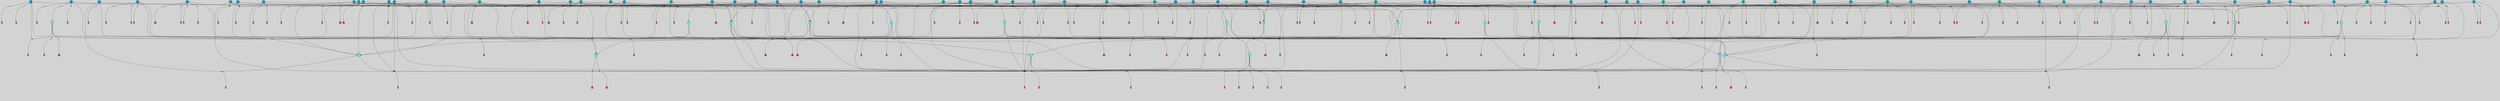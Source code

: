 // File exported with GEGELATI v1.3.1
// On the 2024-04-08 17:47:12
// With the File::TPGGraphDotExporter
digraph{
	graph[pad = "0.212, 0.055" bgcolor = lightgray]
	node[shape=circle style = filled label = ""]
		T3 [fillcolor="#66ddff"]
		T4 [fillcolor="#66ddff"]
		T7 [fillcolor="#66ddff"]
		T9 [fillcolor="#66ddff"]
		T11 [fillcolor="#66ddff"]
		T24 [fillcolor="#66ddff"]
		T27 [fillcolor="#66ddff"]
		T54 [fillcolor="#66ddff"]
		T59 [fillcolor="#66ddff"]
		T82 [fillcolor="#1199bb"]
		T90 [fillcolor="#66ddff"]
		T95 [fillcolor="#66ddff"]
		T116 [fillcolor="#1199bb"]
		T129 [fillcolor="#66ddff"]
		T130 [fillcolor="#66ddff"]
		T148 [fillcolor="#1199bb"]
		T150 [fillcolor="#66ddff"]
		T159 [fillcolor="#1199bb"]
		T164 [fillcolor="#66ddff"]
		T176 [fillcolor="#1199bb"]
		T180 [fillcolor="#1199bb"]
		T184 [fillcolor="#1199bb"]
		T186 [fillcolor="#1199bb"]
		T194 [fillcolor="#1199bb"]
		T195 [fillcolor="#1199bb"]
		T198 [fillcolor="#1199bb"]
		T201 [fillcolor="#1199bb"]
		T202 [fillcolor="#1199bb"]
		T204 [fillcolor="#1199bb"]
		T210 [fillcolor="#1199bb"]
		T211 [fillcolor="#1199bb"]
		T212 [fillcolor="#66ddff"]
		T213 [fillcolor="#66ddff"]
		T216 [fillcolor="#66ddff"]
		T219 [fillcolor="#1199bb"]
		T221 [fillcolor="#1199bb"]
		T223 [fillcolor="#1199bb"]
		T226 [fillcolor="#1199bb"]
		T230 [fillcolor="#1199bb"]
		T231 [fillcolor="#1199bb"]
		T232 [fillcolor="#1199bb"]
		T233 [fillcolor="#1199bb"]
		T238 [fillcolor="#1199bb"]
		T239 [fillcolor="#1199bb"]
		T241 [fillcolor="#1199bb"]
		T244 [fillcolor="#1199bb"]
		T245 [fillcolor="#1199bb"]
		T246 [fillcolor="#1199bb"]
		T247 [fillcolor="#1199bb"]
		T250 [fillcolor="#1199bb"]
		T251 [fillcolor="#1199bb"]
		T253 [fillcolor="#1199bb"]
		T254 [fillcolor="#1199bb"]
		T255 [fillcolor="#66ddff"]
		T258 [fillcolor="#1199bb"]
		T259 [fillcolor="#1199bb"]
		T260 [fillcolor="#1199bb"]
		T261 [fillcolor="#1199bb"]
		T263 [fillcolor="#1199bb"]
		T264 [fillcolor="#1199bb"]
		T265 [fillcolor="#1199bb"]
		T267 [fillcolor="#1199bb"]
		T269 [fillcolor="#1199bb"]
		T270 [fillcolor="#1199bb"]
		T271 [fillcolor="#1199bb"]
		T273 [fillcolor="#1199bb"]
		T274 [fillcolor="#1199bb"]
		T275 [fillcolor="#1199bb"]
		T277 [fillcolor="#1199bb"]
		T278 [fillcolor="#1199bb"]
		T279 [fillcolor="#1199bb"]
		T280 [fillcolor="#1199bb"]
		T281 [fillcolor="#1199bb"]
		T282 [fillcolor="#1199bb"]
		T283 [fillcolor="#1199bb"]
		T284 [fillcolor="#1199bb"]
		T285 [fillcolor="#1199bb"]
		T287 [fillcolor="#1199bb"]
		T289 [fillcolor="#1199bb"]
		T290 [fillcolor="#1199bb"]
		T292 [fillcolor="#1199bb"]
		T293 [fillcolor="#1199bb"]
		T294 [fillcolor="#1199bb"]
		T295 [fillcolor="#1199bb"]
		T296 [fillcolor="#1199bb"]
		T298 [fillcolor="#1199bb"]
		T299 [fillcolor="#1199bb"]
		T300 [fillcolor="#66ddff"]
		T302 [fillcolor="#1199bb"]
		T303 [fillcolor="#1199bb"]
		T306 [fillcolor="#1199bb"]
		T307 [fillcolor="#1199bb"]
		T308 [fillcolor="#1199bb"]
		T309 [fillcolor="#1199bb"]
		T310 [fillcolor="#1199bb"]
		T311 [fillcolor="#1199bb"]
		T312 [fillcolor="#1199bb"]
		T313 [fillcolor="#1199bb"]
		T314 [fillcolor="#1199bb"]
		T315 [fillcolor="#1199bb"]
		T316 [fillcolor="#1199bb"]
		T317 [fillcolor="#1199bb"]
		P1656 [fillcolor="#cccccc" shape=point] //6|
		I1656 [shape=box style=invis label="6|1&2|6#1|7&#92;n10|7&2|0#1|5&#92;n9|4&0|1#2|2&#92;n8|6&0|0#1|0&#92;n"]
		P1656 -> I1656[style=invis]
		A1419 [fillcolor="#ff3366" shape=box margin=0.03 width=0 height=0 label="3"]
		T3 -> P1656 -> A1419
		P1657 [fillcolor="#cccccc" shape=point] //3|
		I1657 [shape=box style=invis label="7|6&2|4#0|2&#92;n10|3&2|7#1|4&#92;n11|6&0|4#0|1&#92;n7|1&0|0#2|6&#92;n7|6&0|3#2|6&#92;n4|0&2|6#0|1&#92;n4|4&2|5#0|2&#92;n4|6&0|4#2|7&#92;n10|0&2|3#1|5&#92;n2|6&0|5#0|2&#92;n1|0&2|3#0|7&#92;n1|6&2|0#0|5&#92;n6|2&0|1#0|7&#92;n9|2&0|3#2|7&#92;n5|3&0|6#0|6&#92;n1|7&2|5#2|3&#92;n8|1&2|7#0|6&#92;n1|0&2|5#2|1&#92;n7|1&2|2#2|5&#92;n7|4&2|6#0|3&#92;n"]
		P1657 -> I1657[style=invis]
		A1420 [fillcolor="#ff3366" shape=box margin=0.03 width=0 height=0 label="4"]
		T3 -> P1657 -> A1420
		P1658 [fillcolor="#cccccc" shape=point] //7|
		I1658 [shape=box style=invis label="0|2&2|4#2|6&#92;n5|3&0|6#0|1&#92;n4|7&2|6#0|5&#92;n7|6&0|7#0|5&#92;n10|7&2|2#1|1&#92;n"]
		P1658 -> I1658[style=invis]
		A1421 [fillcolor="#ff3366" shape=box margin=0.03 width=0 height=0 label="4"]
		T4 -> P1658 -> A1421
		P1659 [fillcolor="#cccccc" shape=point] //0|
		I1659 [shape=box style=invis label="2|5&0|1#0|6&#92;n6|1&2|2#2|7&#92;n8|0&0|3#1|4&#92;n4|3&2|5#2|4&#92;n8|1&2|4#0|0&#92;n6|6&0|1#2|6&#92;n11|7&2|4#2|5&#92;n6|2&2|4#0|2&#92;n8|5&2|4#2|4&#92;n2|1&2|1#2|2&#92;n2|7&2|5#2|6&#92;n9|7&0|5#0|4&#92;n1|2&0|5#2|6&#92;n4|2&2|3#2|7&#92;n3|3&2|1#0|2&#92;n"]
		P1659 -> I1659[style=invis]
		A1422 [fillcolor="#ff3366" shape=box margin=0.03 width=0 height=0 label="5"]
		T4 -> P1659 -> A1422
		P1660 [fillcolor="#cccccc" shape=point] //-3|
		I1660 [shape=box style=invis label="1|6&2|7#0|7&#92;n10|2&0|7#1|3&#92;n9|6&2|7#2|2&#92;n5|3&0|7#0|7&#92;n1|6&2|3#0|0&#92;n2|3&2|3#2|2&#92;n5|1&2|6#0|6&#92;n"]
		P1660 -> I1660[style=invis]
		A1423 [fillcolor="#ff3366" shape=box margin=0.03 width=0 height=0 label="7"]
		T7 -> P1660 -> A1423
		P1661 [fillcolor="#cccccc" shape=point] //5|
		I1661 [shape=box style=invis label="0|5&2|3#0|1&#92;n0|6&2|1#2|4&#92;n6|2&2|6#0|7&#92;n7|4&0|3#0|1&#92;n5|4&0|7#1|6&#92;n9|1&0|5#2|2&#92;n6|3&2|3#1|7&#92;n11|7&2|4#1|6&#92;n2|5&0|1#0|0&#92;n4|7&0|0#0|2&#92;n6|2&0|6#0|0&#92;n2|1&2|6#2|4&#92;n10|0&2|0#1|0&#92;n6|6&2|4#0|6&#92;n"]
		P1661 -> I1661[style=invis]
		A1424 [fillcolor="#ff3366" shape=box margin=0.03 width=0 height=0 label="8"]
		T7 -> P1661 -> A1424
		P1662 [fillcolor="#cccccc" shape=point] //-6|
		I1662 [shape=box style=invis label="11|1&0|7#2|0&#92;n10|4&0|1#1|0&#92;n4|3&2|4#2|1&#92;n0|5&2|0#0|0&#92;n6|1&0|0#0|3&#92;n8|2&2|0#0|4&#92;n11|4&2|0#1|6&#92;n7|0&2|6#2|3&#92;n5|3&2|6#2|0&#92;n2|0&2|0#0|4&#92;n"]
		P1662 -> I1662[style=invis]
		A1425 [fillcolor="#ff3366" shape=box margin=0.03 width=0 height=0 label="9"]
		T9 -> P1662 -> A1425
		P1663 [fillcolor="#cccccc" shape=point] //2|
		I1663 [shape=box style=invis label="6|3&2|7#1|4&#92;n8|6&0|0#2|5&#92;n2|1&0|2#0|3&#92;n8|7&0|6#0|4&#92;n2|1&2|0#0|1&#92;n0|0&2|2#2|3&#92;n6|6&0|7#2|1&#92;n6|1&0|7#2|6&#92;n5|4&2|7#0|4&#92;n0|3&0|4#2|0&#92;n11|0&2|0#2|5&#92;n4|5&2|5#2|4&#92;n5|7&0|6#0|4&#92;n9|7&2|5#0|3&#92;n5|4&2|1#0|3&#92;n5|3&0|1#1|7&#92;n0|4&0|3#2|5&#92;n"]
		P1663 -> I1663[style=invis]
		A1426 [fillcolor="#ff3366" shape=box margin=0.03 width=0 height=0 label="10"]
		T9 -> P1663 -> A1426
		P1664 [fillcolor="#cccccc" shape=point] //6|
		I1664 [shape=box style=invis label="3|0&2|7#2|2&#92;n3|2&0|4#2|5&#92;n5|1&0|2#1|0&#92;n8|7&0|1#2|0&#92;n8|5&0|3#0|6&#92;n0|2&0|2#2|3&#92;n1|5&2|5#0|5&#92;n5|6&0|6#0|7&#92;n6|7&0|0#2|6&#92;n1|2&2|3#0|0&#92;n7|7&2|3#0|4&#92;n0|7&2|7#0|6&#92;n1|0&2|2#2|7&#92;n4|4&0|1#0|0&#92;n"]
		P1664 -> I1664[style=invis]
		A1427 [fillcolor="#ff3366" shape=box margin=0.03 width=0 height=0 label="11"]
		T11 -> P1664 -> A1427
		P1665 [fillcolor="#cccccc" shape=point] //-4|
		I1665 [shape=box style=invis label="4|1&0|4#2|6&#92;n1|2&2|2#2|0&#92;n1|2&2|0#0|6&#92;n8|4&2|3#2|5&#92;n5|5&2|1#1|0&#92;n"]
		P1665 -> I1665[style=invis]
		A1428 [fillcolor="#ff3366" shape=box margin=0.03 width=0 height=0 label="12"]
		T11 -> P1665 -> A1428
		P1666 [fillcolor="#cccccc" shape=point] //-3|
		I1666 [shape=box style=invis label="8|1&2|3#0|5&#92;n0|6&0|5#0|5&#92;n3|7&2|1#0|6&#92;n3|5&0|1#0|0&#92;n9|5&2|0#0|4&#92;n3|5&0|2#0|3&#92;n10|6&2|4#1|0&#92;n9|4&2|7#2|6&#92;n1|7&2|5#2|2&#92;n"]
		P1666 -> I1666[style=invis]
		A1429 [fillcolor="#ff3366" shape=box margin=0.03 width=0 height=0 label="5"]
		T4 -> P1666 -> A1429
		P1667 [fillcolor="#cccccc" shape=point] //1|
		I1667 [shape=box style=invis label="5|1&0|6#2|7&#92;n2|4&0|4#2|2&#92;n0|6&0|5#0|4&#92;n10|6&2|5#1|6&#92;n9|3&0|1#1|7&#92;n10|3&2|2#1|0&#92;n5|0&0|0#2|1&#92;n11|3&2|3#1|5&#92;n10|3&0|1#1|0&#92;n2|4&0|1#0|1&#92;n0|2&0|3#2|4&#92;n9|2&2|1#2|5&#92;n11|7&2|6#2|6&#92;n"]
		P1667 -> I1667[style=invis]
		T24 -> P1667 -> T7
		P1668 [fillcolor="#cccccc" shape=point] //5|
		I1668 [shape=box style=invis label="3|0&2|0#0|1&#92;n3|0&0|7#0|1&#92;n5|3&0|2#2|6&#92;n4|4&2|4#2|6&#92;n11|2&0|7#1|6&#92;n2|7&2|2#2|5&#92;n9|3&2|6#2|7&#92;n7|7&0|0#0|4&#92;n6|1&2|4#2|3&#92;n5|4&2|0#1|6&#92;n1|3&0|7#0|4&#92;n"]
		P1668 -> I1668[style=invis]
		A1430 [fillcolor="#ff3366" shape=box margin=0.03 width=0 height=0 label="7"]
		T24 -> P1668 -> A1430
		P1669 [fillcolor="#cccccc" shape=point] //-2|
		I1669 [shape=box style=invis label="4|1&0|4#0|3&#92;n4|2&0|5#2|0&#92;n5|5&2|6#0|5&#92;n1|4&0|1#0|2&#92;n6|3&2|7#1|5&#92;n0|4&2|0#0|3&#92;n8|5&2|5#1|2&#92;n10|7&2|7#1|1&#92;n3|4&0|0#2|1&#92;n3|6&2|5#2|5&#92;n8|3&0|1#0|7&#92;n10|0&2|7#1|3&#92;n4|1&2|4#0|1&#92;n9|3&2|0#0|4&#92;n3|6&2|0#0|4&#92;n1|2&0|6#2|1&#92;n4|0&2|1#2|2&#92;n"]
		P1669 -> I1669[style=invis]
		A1431 [fillcolor="#ff3366" shape=box margin=0.03 width=0 height=0 label="14"]
		T24 -> P1669 -> A1431
		P1670 [fillcolor="#cccccc" shape=point] //2|
		I1670 [shape=box style=invis label="9|1&2|3#0|1&#92;n5|2&2|0#2|4&#92;n3|6&2|5#2|7&#92;n7|0&2|5#0|4&#92;n1|2&0|3#0|5&#92;n7|3&2|7#0|0&#92;n"]
		P1670 -> I1670[style=invis]
		A1432 [fillcolor="#ff3366" shape=box margin=0.03 width=0 height=0 label="2"]
		T27 -> P1670 -> A1432
		P1671 [fillcolor="#cccccc" shape=point] //-6|
		I1671 [shape=box style=invis label="7|5&0|4#0|4&#92;n11|0&2|5#2|1&#92;n"]
		P1671 -> I1671[style=invis]
		A1433 [fillcolor="#ff3366" shape=box margin=0.03 width=0 height=0 label="3"]
		T27 -> P1671 -> A1433
		T27 -> P1657
		T27 -> P1659
		P1672 [fillcolor="#cccccc" shape=point] //0|
		I1672 [shape=box style=invis label="4|0&0|3#2|7&#92;n10|2&0|3#1|7&#92;n3|5&0|2#0|3&#92;n4|5&0|0#2|1&#92;n10|7&2|0#1|2&#92;n5|3&2|3#1|6&#92;n9|5&2|0#0|4&#92;n5|4&2|7#0|2&#92;n10|3&2|7#1|4&#92;n7|2&0|1#2|6&#92;n8|6&0|5#0|5&#92;n8|7&2|3#0|5&#92;n2|6&2|4#0|0&#92;n"]
		P1672 -> I1672[style=invis]
		A1434 [fillcolor="#ff3366" shape=box margin=0.03 width=0 height=0 label="5"]
		T27 -> P1672 -> A1434
		P1673 [fillcolor="#cccccc" shape=point] //8|
		I1673 [shape=box style=invis label="9|0&0|1#2|0&#92;n10|1&2|5#1|4&#92;n8|2&2|6#0|4&#92;n2|4&2|5#2|3&#92;n4|2&2|2#0|2&#92;n7|5&0|2#0|0&#92;n8|2&2|1#1|3&#92;n8|7&0|7#2|1&#92;n1|1&0|0#0|7&#92;n5|6&2|5#1|0&#92;n6|6&2|5#0|0&#92;n11|4&0|3#2|6&#92;n4|2&2|4#0|7&#92;n5|6&0|1#2|0&#92;n11|3&0|2#0|7&#92;n"]
		P1673 -> I1673[style=invis]
		A1435 [fillcolor="#ff3366" shape=box margin=0.03 width=0 height=0 label="6"]
		T54 -> P1673 -> A1435
		T54 -> P1668
		P1674 [fillcolor="#cccccc" shape=point] //-10|
		I1674 [shape=box style=invis label="3|6&0|0#0|4&#92;n4|1&2|4#0|1&#92;n5|1&0|1#0|4&#92;n5|5&2|6#0|5&#92;n6|5&0|6#0|3&#92;n11|1&2|0#0|1&#92;n0|7&2|0#0|3&#92;n1|2&0|6#0|1&#92;n8|0&0|4#2|0&#92;n0|4&0|7#2|7&#92;n7|0&2|7#1|3&#92;n3|1&0|5#2|5&#92;n5|1&0|4#0|3&#92;n2|2&0|2#0|0&#92;n8|3&0|1#0|7&#92;n3|0&0|3#0|5&#92;n7|2&0|5#2|0&#92;n6|3&2|7#1|5&#92;n4|7&2|7#2|1&#92;n"]
		P1674 -> I1674[style=invis]
		A1436 [fillcolor="#ff3366" shape=box margin=0.03 width=0 height=0 label="14"]
		T54 -> P1674 -> A1436
		T54 -> P1661
		P1675 [fillcolor="#cccccc" shape=point] //8|
		I1675 [shape=box style=invis label="9|0&0|1#2|0&#92;n10|1&2|5#1|4&#92;n8|2&2|6#0|4&#92;n4|5&0|3#0|1&#92;n2|4&2|5#2|3&#92;n4|2&2|2#0|2&#92;n7|5&0|2#0|0&#92;n8|2&2|1#1|3&#92;n8|7&0|7#2|1&#92;n1|1&0|0#0|7&#92;n5|6&2|5#1|0&#92;n6|3&2|5#0|0&#92;n11|4&0|3#2|6&#92;n1|2&2|4#0|7&#92;n5|6&0|1#2|0&#92;n11|3&0|2#0|7&#92;n"]
		P1675 -> I1675[style=invis]
		A1437 [fillcolor="#ff3366" shape=box margin=0.03 width=0 height=0 label="6"]
		T59 -> P1675 -> A1437
		T59 -> P1668
		T59 -> P1662
		T59 -> P1668
		P1676 [fillcolor="#cccccc" shape=point] //6|
		I1676 [shape=box style=invis label="7|0&2|5#1|2&#92;n10|6&2|1#1|3&#92;n7|5&0|2#0|7&#92;n10|7&0|1#1|5&#92;n4|6&2|5#0|5&#92;n4|4&0|7#2|7&#92;n"]
		P1676 -> I1676[style=invis]
		A1438 [fillcolor="#ff3366" shape=box margin=0.03 width=0 height=0 label="7"]
		T82 -> P1676 -> A1438
		P1677 [fillcolor="#cccccc" shape=point] //6|
		I1677 [shape=box style=invis label="0|5&2|3#0|1&#92;n0|6&2|1#2|4&#92;n9|1&0|5#2|2&#92;n7|4&0|3#0|1&#92;n5|4&0|7#1|6&#92;n2|5&0|1#0|0&#92;n6|3&2|3#1|7&#92;n11|7&2|4#1|6&#92;n6|2&2|6#0|1&#92;n4|7&0|0#0|2&#92;n6|2&0|6#0|0&#92;n9|1&2|6#2|4&#92;n10|0&2|0#1|0&#92;n6|6&2|4#0|6&#92;n"]
		P1677 -> I1677[style=invis]
		A1439 [fillcolor="#ff3366" shape=box margin=0.03 width=0 height=0 label="8"]
		T82 -> P1677 -> A1439
		T82 -> P1662
		P1678 [fillcolor="#cccccc" shape=point] //-2|
		I1678 [shape=box style=invis label="8|4&2|1#2|5&#92;n4|1&0|7#2|1&#92;n5|7&2|3#2|2&#92;n10|4&2|5#1|7&#92;n10|0&2|6#1|3&#92;n4|5&2|7#0|6&#92;n9|5&2|4#0|4&#92;n2|4&0|5#0|7&#92;n11|1&2|4#2|6&#92;n5|6&0|7#1|2&#92;n2|7&2|7#2|6&#92;n5|2&0|5#1|5&#92;n3|0&0|6#0|2&#92;n4|0&0|4#2|4&#92;n4|4&2|6#0|7&#92;n10|6&2|0#1|4&#92;n9|7&0|3#1|4&#92;n1|4&2|6#0|3&#92;n11|5&2|6#0|3&#92;n0|3&0|5#0|1&#92;n"]
		P1678 -> I1678[style=invis]
		A1440 [fillcolor="#ff3366" shape=box margin=0.03 width=0 height=0 label="13"]
		T90 -> P1678 -> A1440
		P1679 [fillcolor="#cccccc" shape=point] //4|
		I1679 [shape=box style=invis label="7|1&2|6#1|3&#92;n10|1&0|3#1|6&#92;n8|5&2|3#2|1&#92;n11|5&0|0#2|6&#92;n4|1&0|6#0|0&#92;n11|1&0|2#0|3&#92;n2|0&2|1#0|7&#92;n"]
		P1679 -> I1679[style=invis]
		A1441 [fillcolor="#ff3366" shape=box margin=0.03 width=0 height=0 label="2"]
		T90 -> P1679 -> A1441
		P1680 [fillcolor="#cccccc" shape=point] //7|
		I1680 [shape=box style=invis label="10|3&0|1#1|4&#92;n4|6&0|0#0|2&#92;n4|5&0|6#0|0&#92;n4|3&0|6#2|1&#92;n7|0&0|3#1|2&#92;n4|7&0|6#0|5&#92;n7|6&0|7#0|6&#92;n6|6&0|0#0|3&#92;n11|1&0|4#2|5&#92;n10|2&0|3#1|2&#92;n"]
		P1680 -> I1680[style=invis]
		A1442 [fillcolor="#ff3366" shape=box margin=0.03 width=0 height=0 label="4"]
		T90 -> P1680 -> A1442
		T90 -> P1666
		P1681 [fillcolor="#cccccc" shape=point] //-7|
		I1681 [shape=box style=invis label="3|0&2|0#0|1&#92;n1|1&0|2#0|4&#92;n11|2&0|7#1|6&#92;n9|7&0|0#0|4&#92;n3|0&0|7#0|1&#92;n9|3&2|6#2|7&#92;n5|3&0|2#2|6&#92;n6|1&2|4#2|3&#92;n5|4&2|0#1|6&#92;n1|3&0|7#0|7&#92;n"]
		P1681 -> I1681[style=invis]
		A1443 [fillcolor="#ff3366" shape=box margin=0.03 width=0 height=0 label="7"]
		T90 -> P1681 -> A1443
		P1682 [fillcolor="#cccccc" shape=point] //4|
		I1682 [shape=box style=invis label="4|3&0|6#0|3&#92;n5|7&2|3#2|2&#92;n5|6&0|7#1|2&#92;n1|4&2|6#0|3&#92;n8|4&2|1#2|5&#92;n9|5&2|4#1|4&#92;n2|4&0|5#0|7&#92;n10|0&0|6#1|3&#92;n3|0&0|6#0|2&#92;n2|7&2|7#2|6&#92;n5|2&0|5#1|5&#92;n10|4&2|5#1|7&#92;n4|0&0|4#2|4&#92;n11|1&0|4#2|6&#92;n10|6&2|0#1|4&#92;n9|7&0|3#1|4&#92;n4|5&2|7#0|6&#92;n11|5&2|6#2|3&#92;n0|3&0|5#0|1&#92;n"]
		P1682 -> I1682[style=invis]
		A1444 [fillcolor="#ff3366" shape=box margin=0.03 width=0 height=0 label="13"]
		T95 -> P1682 -> A1444
		P1683 [fillcolor="#cccccc" shape=point] //8|
		I1683 [shape=box style=invis label="9|7&0|5#2|5&#92;n3|3&2|3#0|2&#92;n9|5&2|2#1|0&#92;n2|3&0|6#0|3&#92;n4|4&2|5#2|7&#92;n11|3&2|0#1|5&#92;n6|6&2|1#2|2&#92;n4|6&0|1#2|2&#92;n2|5&2|7#2|2&#92;n7|7&2|2#2|3&#92;n6|5&0|3#2|6&#92;n6|7&0|6#0|2&#92;n"]
		P1683 -> I1683[style=invis]
		A1445 [fillcolor="#ff3366" shape=box margin=0.03 width=0 height=0 label="14"]
		T95 -> P1683 -> A1445
		P1684 [fillcolor="#cccccc" shape=point] //2|
		I1684 [shape=box style=invis label="4|1&0|4#2|6&#92;n5|5&2|1#1|0&#92;n1|0&2|0#0|6&#92;n8|4&2|3#2|5&#92;n"]
		P1684 -> I1684[style=invis]
		T95 -> P1684 -> T11
		P1685 [fillcolor="#cccccc" shape=point] //-9|
		I1685 [shape=box style=invis label="2|0&2|0#2|1&#92;n4|4&2|4#2|6&#92;n9|1&0|3#1|7&#92;n5|3&0|2#2|6&#92;n2|7&2|2#2|5&#92;n5|4&2|0#1|6&#92;n3|0&0|7#0|1&#92;n1|3&0|7#0|4&#92;n11|6&2|2#0|7&#92;n7|7&0|0#0|4&#92;n11|0&0|7#1|6&#92;n9|3&2|6#2|7&#92;n"]
		P1685 -> I1685[style=invis]
		A1446 [fillcolor="#ff3366" shape=box margin=0.03 width=0 height=0 label="7"]
		T95 -> P1685 -> A1446
		P1686 [fillcolor="#cccccc" shape=point] //-8|
		I1686 [shape=box style=invis label="7|5&0|4#2|4&#92;n"]
		P1686 -> I1686[style=invis]
		A1447 [fillcolor="#ff3366" shape=box margin=0.03 width=0 height=0 label="3"]
		T95 -> P1686 -> A1447
		P1687 [fillcolor="#cccccc" shape=point] //-4|
		I1687 [shape=box style=invis label="9|7&0|0#2|0&#92;n6|6&0|5#2|0&#92;n7|3&0|0#0|4&#92;n3|5&0|3#0|3&#92;n9|1&0|1#1|1&#92;n11|5&2|7#1|5&#92;n1|5&2|5#0|2&#92;n6|0&0|6#2|5&#92;n0|3&2|4#2|5&#92;n1|6&2|5#2|2&#92;n9|5&2|1#2|2&#92;n"]
		P1687 -> I1687[style=invis]
		T116 -> P1687 -> T9
		P1688 [fillcolor="#cccccc" shape=point] //4|
		I1688 [shape=box style=invis label="9|2&0|6#2|1&#92;n11|5&0|1#2|0&#92;n2|4&0|4#2|1&#92;n5|0&2|4#0|2&#92;n"]
		P1688 -> I1688[style=invis]
		A1448 [fillcolor="#ff3366" shape=box margin=0.03 width=0 height=0 label="3"]
		T116 -> P1688 -> A1448
		P1689 [fillcolor="#cccccc" shape=point] //-2|
		I1689 [shape=box style=invis label="5|2&2|0#2|4&#92;n9|1&2|3#0|1&#92;n3|6&2|5#2|7&#92;n7|0&2|1#0|4&#92;n1|2&0|3#0|5&#92;n7|3&2|7#0|0&#92;n"]
		P1689 -> I1689[style=invis]
		A1449 [fillcolor="#ff3366" shape=box margin=0.03 width=0 height=0 label="2"]
		T116 -> P1689 -> A1449
		T116 -> P1657
		T116 -> P1672
		T129 -> P1673
		T129 -> P1668
		P1690 [fillcolor="#cccccc" shape=point] //10|
		I1690 [shape=box style=invis label="4|5&2|7#2|1&#92;n1|7&2|3#0|6&#92;n3|5&2|2#0|3&#92;n10|3&0|7#1|4&#92;n7|1&0|4#2|6&#92;n10|2&0|3#1|7&#92;n9|5&2|0#0|4&#92;n4|0&0|3#2|7&#92;n11|4&2|6#1|2&#92;n5|4&2|7#0|2&#92;n2|6&2|4#0|0&#92;n6|5&0|7#2|1&#92;n5|3&2|3#1|6&#92;n10|7&2|0#1|2&#92;n"]
		P1690 -> I1690[style=invis]
		A1450 [fillcolor="#ff3366" shape=box margin=0.03 width=0 height=0 label="5"]
		T129 -> P1690 -> A1450
		P1691 [fillcolor="#cccccc" shape=point] //5|
		I1691 [shape=box style=invis label="9|4&2|3#1|3&#92;n0|4&2|4#0|5&#92;n6|1&2|6#2|5&#92;n4|0&0|5#2|0&#92;n"]
		P1691 -> I1691[style=invis]
		A1451 [fillcolor="#ff3366" shape=box margin=0.03 width=0 height=0 label="7"]
		T129 -> P1691 -> A1451
		P1692 [fillcolor="#cccccc" shape=point] //6|
		I1692 [shape=box style=invis label="9|4&2|7#0|6&#92;n8|4&0|1#1|0&#92;n1|3&0|0#2|1&#92;n2|4&0|6#2|2&#92;n5|1&2|5#0|7&#92;n3|0&0|3#2|6&#92;n2|2&2|6#0|2&#92;n8|4&0|4#2|2&#92;n5|1&2|4#0|3&#92;n9|4&0|6#0|6&#92;n5|0&2|2#1|5&#92;n11|7&0|0#1|1&#92;n0|4&0|3#0|3&#92;n7|7&2|4#2|5&#92;n1|5&0|1#2|1&#92;n"]
		P1692 -> I1692[style=invis]
		A1452 [fillcolor="#ff3366" shape=box margin=0.03 width=0 height=0 label="1"]
		T129 -> P1692 -> A1452
		P1693 [fillcolor="#cccccc" shape=point] //-5|
		I1693 [shape=box style=invis label="10|6&2|5#1|6&#92;n9|3&0|1#1|7&#92;n2|4&0|1#0|1&#92;n11|3&0|7#1|6&#92;n5|1&0|6#2|7&#92;n8|0&0|0#0|1&#92;n0|6&0|7#0|4&#92;n6|7&2|6#2|6&#92;n11|0&2|3#0|5&#92;n"]
		P1693 -> I1693[style=invis]
		T130 -> P1693 -> T7
		P1694 [fillcolor="#cccccc" shape=point] //9|
		I1694 [shape=box style=invis label="9|0&2|4#1|2&#92;n10|3&0|5#1|7&#92;n"]
		P1694 -> I1694[style=invis]
		A1453 [fillcolor="#ff3366" shape=box margin=0.03 width=0 height=0 label="3"]
		T130 -> P1694 -> A1453
		T130 -> P1679
		P1695 [fillcolor="#cccccc" shape=point] //-10|
		I1695 [shape=box style=invis label="8|4&0|2#0|1&#92;n5|3&2|6#2|7&#92;n3|1&2|7#0|6&#92;n4|7&0|4#0|2&#92;n1|7&2|6#0|4&#92;n10|5&2|1#1|5&#92;n4|0&0|7#0|7&#92;n6|6&0|0#0|1&#92;n10|4&2|1#1|0&#92;n"]
		P1695 -> I1695[style=invis]
		A1454 [fillcolor="#ff3366" shape=box margin=0.03 width=0 height=0 label="5"]
		T130 -> P1695 -> A1454
		P1696 [fillcolor="#cccccc" shape=point] //-1|
		I1696 [shape=box style=invis label="11|7&2|0#1|7&#92;n1|5&2|4#2|4&#92;n4|3&0|1#0|5&#92;n1|6&0|0#0|4&#92;n8|6&2|4#0|0&#92;n4|0&0|0#0|5&#92;n10|4&2|0#1|0&#92;n9|6&2|5#1|3&#92;n0|7&2|1#0|5&#92;n0|6&2|3#2|0&#92;n4|4&0|5#0|1&#92;n"]
		P1696 -> I1696[style=invis]
		A1455 [fillcolor="#ff3366" shape=box margin=0.03 width=0 height=0 label="12"]
		T148 -> P1696 -> A1455
		P1697 [fillcolor="#cccccc" shape=point] //1|
		I1697 [shape=box style=invis label="2|2&2|3#0|2&#92;n2|2&0|5#2|5&#92;n8|4&0|1#1|0&#92;n9|7&0|6#0|3&#92;n5|1&2|2#0|7&#92;n10|7&0|7#1|3&#92;n7|7&2|4#2|5&#92;n5|5&0|2#2|1&#92;n2|6&2|2#0|0&#92;n9|3&2|2#2|0&#92;n0|6&0|6#2|2&#92;n7|7&0|1#2|3&#92;n3|6&0|1#0|5&#92;n1|5&0|1#2|7&#92;n"]
		P1697 -> I1697[style=invis]
		A1456 [fillcolor="#ff3366" shape=box margin=0.03 width=0 height=0 label="1"]
		T148 -> P1697 -> A1456
		P1698 [fillcolor="#cccccc" shape=point] //-9|
		I1698 [shape=box style=invis label="4|7&2|6#0|5&#92;n11|3&0|2#2|6&#92;n10|2&2|4#1|6&#92;n3|0&2|6#2|7&#92;n4|3&0|5#0|7&#92;n2|3&0|7#0|7&#92;n10|6&0|7#1|5&#92;n10|1&2|2#1|1&#92;n1|7&0|3#2|6&#92;n"]
		P1698 -> I1698[style=invis]
		A1457 [fillcolor="#ff3366" shape=box margin=0.03 width=0 height=0 label="4"]
		T148 -> P1698 -> A1457
		P1699 [fillcolor="#cccccc" shape=point] //7|
		I1699 [shape=box style=invis label="7|2&0|4#1|3&#92;n7|7&0|0#0|4&#92;n4|4&2|4#2|6&#92;n2|3&2|2#2|5&#92;n8|0&0|2#2|1&#92;n9|3&2|6#2|7&#92;n6|4&2|4#2|3&#92;n3|3&2|0#0|1&#92;n6|4&2|0#1|6&#92;n5|3&0|7#0|4&#92;n"]
		P1699 -> I1699[style=invis]
		A1458 [fillcolor="#ff3366" shape=box margin=0.03 width=0 height=0 label="7"]
		T148 -> P1699 -> A1458
		P1700 [fillcolor="#cccccc" shape=point] //-6|
		I1700 [shape=box style=invis label="9|0&2|0#0|1&#92;n3|2&0|2#0|3&#92;n5|4&0|5#1|7&#92;n2|1&0|4#0|3&#92;n9|2&2|0#2|4&#92;n7|6&0|4#0|2&#92;n2|3&0|6#2|6&#92;n1|2&0|3#2|0&#92;n"]
		P1700 -> I1700[style=invis]
		T148 -> P1700 -> T54
		P1701 [fillcolor="#cccccc" shape=point] //-3|
		I1701 [shape=box style=invis label="2|6&0|0#0|7&#92;n9|6&2|0#0|6&#92;n3|0&0|5#0|1&#92;n5|5&0|4#0|3&#92;n6|1&2|4#2|3&#92;n2|7&2|2#2|5&#92;n5|3&0|2#2|6&#92;n7|7&0|0#0|4&#92;n5|4&2|0#1|6&#92;n9|3&2|6#2|7&#92;n1|3&0|7#0|4&#92;n"]
		P1701 -> I1701[style=invis]
		A1459 [fillcolor="#ff3366" shape=box margin=0.03 width=0 height=0 label="7"]
		T150 -> P1701 -> A1459
		P1702 [fillcolor="#cccccc" shape=point] //4|
		I1702 [shape=box style=invis label="6|0&0|7#1|0&#92;n8|6&2|6#2|7&#92;n"]
		P1702 -> I1702[style=invis]
		A1460 [fillcolor="#ff3366" shape=box margin=0.03 width=0 height=0 label="3"]
		T150 -> P1702 -> A1460
		P1703 [fillcolor="#cccccc" shape=point] //0|
		I1703 [shape=box style=invis label="2|5&0|1#0|6&#92;n6|1&2|2#2|7&#92;n8|0&0|3#1|4&#92;n11|7&2|4#2|5&#92;n8|1&2|4#0|0&#92;n6|6&0|1#2|6&#92;n7|0&2|4#1|0&#92;n4|1&2|5#2|4&#92;n6|2&2|4#0|2&#92;n8|5&2|4#2|4&#92;n2|1&2|1#2|2&#92;n2|7&2|5#2|6&#92;n9|7&0|5#0|4&#92;n1|2&0|5#2|6&#92;n4|2&2|3#2|7&#92;n3|3&2|1#0|2&#92;n"]
		P1703 -> I1703[style=invis]
		A1461 [fillcolor="#ff3366" shape=box margin=0.03 width=0 height=0 label="5"]
		T150 -> P1703 -> A1461
		T150 -> P1686
		P1704 [fillcolor="#cccccc" shape=point] //7|
		I1704 [shape=box style=invis label="1|6&2|7#0|7&#92;n9|6&2|7#2|2&#92;n10|2&0|7#1|0&#92;n1|6&2|3#0|0&#92;n5|0&2|2#1|1&#92;n2|3&2|3#2|2&#92;n5|1&2|6#0|6&#92;n"]
		P1704 -> I1704[style=invis]
		T150 -> P1704 -> T90
		P1705 [fillcolor="#cccccc" shape=point] //7|
		I1705 [shape=box style=invis label="7|0&2|1#2|0&#92;n9|7&2|1#1|7&#92;n8|2&0|1#1|0&#92;n6|6&0|2#1|1&#92;n2|2&0|5#0|0&#92;n5|7&0|0#2|1&#92;n5|1&2|5#1|5&#92;n4|7&2|4#2|3&#92;n10|5&2|2#1|5&#92;n1|3&2|2#2|0&#92;n10|2&2|6#1|5&#92;n"]
		P1705 -> I1705[style=invis]
		A1462 [fillcolor="#ff3366" shape=box margin=0.03 width=0 height=0 label="1"]
		T159 -> P1705 -> A1462
		P1706 [fillcolor="#cccccc" shape=point] //7|
		I1706 [shape=box style=invis label="7|4&2|7#0|4&#92;n4|6&0|1#2|5&#92;n2|1&2|3#0|0&#92;n4|3&2|0#0|1&#92;n0|0&2|7#2|7&#92;n7|7&0|5#2|3&#92;n5|0&2|1#2|2&#92;n10|0&0|4#1|2&#92;n4|4&0|7#0|0&#92;n6|7&0|2#0|1&#92;n1|4&2|5#0|4&#92;n"]
		P1706 -> I1706[style=invis]
		A1463 [fillcolor="#ff3366" shape=box margin=0.03 width=0 height=0 label="0"]
		T159 -> P1706 -> A1463
		P1707 [fillcolor="#cccccc" shape=point] //5|
		I1707 [shape=box style=invis label="0|5&2|3#0|1&#92;n0|6&2|1#2|4&#92;n6|2&2|6#0|7&#92;n9|0&2|7#1|1&#92;n7|4&0|3#0|1&#92;n11|7&2|4#1|6&#92;n9|1&0|5#2|2&#92;n5|4&0|7#1|6&#92;n2|5&0|1#0|0&#92;n4|7&0|0#0|2&#92;n6|2&0|6#0|0&#92;n2|1&2|6#2|4&#92;n10|0&0|0#1|0&#92;n6|6&2|4#0|6&#92;n"]
		P1707 -> I1707[style=invis]
		T159 -> P1707 -> T129
		T164 -> P1659
		P1708 [fillcolor="#cccccc" shape=point] //-1|
		I1708 [shape=box style=invis label="6|4&0|4#2|4&#92;n4|5&2|5#2|4&#92;n9|7&2|5#0|3&#92;n3|7&2|6#0|6&#92;n8|7&0|6#0|4&#92;n2|1&2|0#0|1&#92;n8|6&0|0#2|5&#92;n2|1&0|2#0|3&#92;n6|1&0|7#2|6&#92;n6|3&0|1#1|6&#92;n5|4&2|7#0|4&#92;n0|7&0|4#2|0&#92;n11|0&2|0#2|5&#92;n3|7&2|0#2|7&#92;n8|3&2|7#1|4&#92;n5|7&0|6#0|4&#92;n0|0&2|3#2|3&#92;n5|4&2|1#0|3&#92;n0|4&0|3#2|5&#92;n"]
		P1708 -> I1708[style=invis]
		A1464 [fillcolor="#ff3366" shape=box margin=0.03 width=0 height=0 label="10"]
		T164 -> P1708 -> A1464
		P1709 [fillcolor="#cccccc" shape=point] //-7|
		I1709 [shape=box style=invis label="6|1&0|2#0|3&#92;n1|2&0|1#2|0&#92;n10|3&2|2#1|1&#92;n0|1&0|2#0|7&#92;n4|6&2|7#2|4&#92;n6|0&2|7#0|6&#92;n"]
		P1709 -> I1709[style=invis]
		A1465 [fillcolor="#ff3366" shape=box margin=0.03 width=0 height=0 label="7"]
		T164 -> P1709 -> A1465
		P1710 [fillcolor="#cccccc" shape=point] //-6|
		I1710 [shape=box style=invis label="11|7&0|1#0|6&#92;n3|5&0|1#0|3&#92;n1|5&0|5#0|6&#92;n1|7&2|5#2|2&#92;n0|0&0|2#2|2&#92;n4|4&0|1#0|5&#92;n6|4&2|2#0|2&#92;n0|6&2|5#0|5&#92;n0|3&2|2#2|6&#92;n"]
		P1710 -> I1710[style=invis]
		A1466 [fillcolor="#ff3366" shape=box margin=0.03 width=0 height=0 label="5"]
		T164 -> P1710 -> A1466
		T164 -> P1682
		P1711 [fillcolor="#cccccc" shape=point] //3|
		I1711 [shape=box style=invis label="4|7&0|7#2|7&#92;n11|5&2|6#0|2&#92;n5|5&2|6#2|0&#92;n3|2&0|6#0|3&#92;n10|2&2|5#1|5&#92;n9|4&2|3#1|5&#92;n2|5&2|7#2|4&#92;n11|3&2|5#1|0&#92;n7|0&0|7#2|1&#92;n1|2&0|5#0|1&#92;n"]
		P1711 -> I1711[style=invis]
		A1467 [fillcolor="#ff3366" shape=box margin=0.03 width=0 height=0 label="5"]
		T176 -> P1711 -> A1467
		P1712 [fillcolor="#cccccc" shape=point] //2|
		I1712 [shape=box style=invis label="7|1&0|6#0|1&#92;n5|2&2|5#1|6&#92;n10|1&2|1#1|1&#92;n4|7&0|4#2|2&#92;n11|7&0|4#2|7&#92;n5|0&0|5#1|7&#92;n8|2&0|5#2|4&#92;n10|0&2|6#1|6&#92;n5|1&0|1#2|3&#92;n1|6&2|0#0|1&#92;n9|6&2|2#1|4&#92;n3|4&2|3#0|0&#92;n10|1&0|1#1|0&#92;n2|2&0|1#2|1&#92;n3|1&2|7#0|3&#92;n"]
		P1712 -> I1712[style=invis]
		A1468 [fillcolor="#ff3366" shape=box margin=0.03 width=0 height=0 label="10"]
		T176 -> P1712 -> A1468
		P1713 [fillcolor="#cccccc" shape=point] //-1|
		I1713 [shape=box style=invis label="1|7&2|1#0|6&#92;n8|1&2|3#0|5&#92;n10|6&2|7#1|0&#92;n1|7&2|5#0|2&#92;n0|3&0|3#2|2&#92;n3|5&0|1#0|0&#92;n3|5&0|2#0|3&#92;n1|5&2|0#0|4&#92;n5|7&2|2#2|5&#92;n4|0&2|3#0|3&#92;n"]
		P1713 -> I1713[style=invis]
		T176 -> P1713 -> T3
		P1714 [fillcolor="#cccccc" shape=point] //-3|
		I1714 [shape=box style=invis label="6|3&2|4#1|4&#92;n5|3&0|1#1|7&#92;n2|1&0|2#2|3&#92;n8|7&0|6#0|4&#92;n2|1&2|0#0|1&#92;n0|0&2|2#2|3&#92;n6|1&0|7#2|6&#92;n5|7&0|2#0|4&#92;n0|3&0|4#2|0&#92;n11|0&2|0#2|5&#92;n6|0&2|0#1|4&#92;n8|6&0|2#2|5&#92;n5|4&2|1#0|3&#92;n9|7&2|5#0|3&#92;n5|4&2|7#0|4&#92;n"]
		P1714 -> I1714[style=invis]
		A1469 [fillcolor="#ff3366" shape=box margin=0.03 width=0 height=0 label="10"]
		T176 -> P1714 -> A1469
		P1715 [fillcolor="#cccccc" shape=point] //4|
		I1715 [shape=box style=invis label="7|1&0|6#0|1&#92;n5|2&2|5#1|6&#92;n10|1&2|1#1|1&#92;n9|6&2|2#1|4&#92;n4|7&0|4#2|2&#92;n9|6&0|4#1|1&#92;n10|0&2|6#1|6&#92;n5|1&0|1#2|3&#92;n1|6&2|0#0|1&#92;n8|2&0|5#2|4&#92;n3|4&2|3#0|0&#92;n10|1&0|5#1|0&#92;n2|2&0|1#2|1&#92;n3|1&2|7#0|3&#92;n"]
		P1715 -> I1715[style=invis]
		A1470 [fillcolor="#ff3366" shape=box margin=0.03 width=0 height=0 label="10"]
		T176 -> P1715 -> A1470
		P1716 [fillcolor="#cccccc" shape=point] //9|
		I1716 [shape=box style=invis label="11|0&2|0#1|1&#92;n3|6&0|6#0|0&#92;n1|4&0|0#2|4&#92;n7|5&2|2#1|3&#92;n11|7&2|6#1|7&#92;n5|2&0|6#1|5&#92;n9|5&0|6#0|3&#92;n2|2&2|7#0|5&#92;n9|3&2|2#2|0&#92;n11|0&2|7#0|1&#92;n1|1&2|0#0|1&#92;n6|6&0|6#1|2&#92;n9|7&0|1#0|3&#92;n2|0&2|4#2|5&#92;n2|4&2|2#0|0&#92;n6|1&2|1#1|7&#92;n10|7&2|5#1|6&#92;n11|5&2|7#2|4&#92;n"]
		P1716 -> I1716[style=invis]
		A1471 [fillcolor="#ff3366" shape=box margin=0.03 width=0 height=0 label="1"]
		T180 -> P1716 -> A1471
		T180 -> P1671
		T180 -> P1691
		P1717 [fillcolor="#cccccc" shape=point] //10|
		I1717 [shape=box style=invis label="9|6&0|1#2|4&#92;n8|6&2|5#2|3&#92;n2|6&2|7#2|1&#92;n7|4&2|5#2|0&#92;n2|4&2|4#0|1&#92;n10|5&0|2#1|6&#92;n8|0&2|7#1|1&#92;n"]
		P1717 -> I1717[style=invis]
		T180 -> P1717 -> T24
		P1718 [fillcolor="#cccccc" shape=point] //-9|
		I1718 [shape=box style=invis label="6|0&2|0#0|0&#92;n5|1&0|2#0|4&#92;n10|3&2|0#1|3&#92;n9|4&0|7#2|7&#92;n10|6&2|4#1|0&#92;n3|6&2|0#0|5&#92;n"]
		P1718 -> I1718[style=invis]
		A1472 [fillcolor="#ff3366" shape=box margin=0.03 width=0 height=0 label="5"]
		T180 -> P1718 -> A1472
		T184 -> P1693
		P1719 [fillcolor="#cccccc" shape=point] //-9|
		I1719 [shape=box style=invis label="10|3&0|5#1|7&#92;n9|0&2|4#1|3&#92;n"]
		P1719 -> I1719[style=invis]
		A1473 [fillcolor="#ff3366" shape=box margin=0.03 width=0 height=0 label="3"]
		T184 -> P1719 -> A1473
		P1720 [fillcolor="#cccccc" shape=point] //-6|
		I1720 [shape=box style=invis label="3|5&0|0#0|2&#92;n6|6&2|1#2|6&#92;n4|6&0|1#2|5&#92;n7|1&0|6#1|3&#92;n11|1&2|4#0|5&#92;n1|2&0|1#2|3&#92;n4|3&0|5#2|4&#92;n4|0&0|5#2|0&#92;n8|5&2|4#2|4&#92;n2|4&0|1#0|6&#92;n5|1&2|4#0|0&#92;n3|3&2|1#0|2&#92;n9|7&0|5#0|4&#92;n2|2&0|6#2|0&#92;n7|1&2|2#2|2&#92;n"]
		P1720 -> I1720[style=invis]
		A1474 [fillcolor="#ff3366" shape=box margin=0.03 width=0 height=0 label="5"]
		T184 -> P1720 -> A1474
		P1721 [fillcolor="#cccccc" shape=point] //3|
		I1721 [shape=box style=invis label="7|2&0|2#2|4&#92;n0|4&0|6#2|7&#92;n9|0&0|1#2|2&#92;n8|6&0|0#1|0&#92;n"]
		P1721 -> I1721[style=invis]
		A1475 [fillcolor="#ff3366" shape=box margin=0.03 width=0 height=0 label="3"]
		T184 -> P1721 -> A1475
		T184 -> P1711
		T186 -> P1659
		P1722 [fillcolor="#cccccc" shape=point] //3|
		I1722 [shape=box style=invis label="8|2&2|7#1|7&#92;n10|7&0|7#1|6&#92;n0|3&0|0#2|3&#92;n9|7&2|6#0|3&#92;n4|4&2|1#0|1&#92;n5|6&2|0#1|4&#92;n4|5&0|1#0|2&#92;n0|0&2|0#0|5&#92;n6|1&0|7#0|6&#92;n"]
		P1722 -> I1722[style=invis]
		A1476 [fillcolor="#ff3366" shape=box margin=0.03 width=0 height=0 label="0"]
		T186 -> P1722 -> A1476
		T186 -> P1687
		P1723 [fillcolor="#cccccc" shape=point] //-2|
		I1723 [shape=box style=invis label="1|0&0|3#0|3&#92;n2|7&0|4#0|4&#92;n11|6&2|1#1|4&#92;n6|1&2|5#0|0&#92;n2|0&2|0#0|6&#92;n1|3&2|1#0|4&#92;n"]
		P1723 -> I1723[style=invis]
		A1477 [fillcolor="#ff3366" shape=box margin=0.03 width=0 height=0 label="2"]
		T194 -> P1723 -> A1477
		P1724 [fillcolor="#cccccc" shape=point] //3|
		I1724 [shape=box style=invis label="5|4&2|7#0|4&#92;n0|4&0|3#2|5&#92;n8|6&0|0#2|5&#92;n2|1&0|2#0|3&#92;n9|7&0|6#0|4&#92;n0|0&2|2#2|3&#92;n6|6&0|7#2|1&#92;n6|1&0|7#2|6&#92;n0|3&0|4#2|0&#92;n11|0&2|0#2|5&#92;n4|5&2|5#2|4&#92;n5|3&0|1#1|7&#92;n9|7&2|2#0|3&#92;n5|4&2|1#0|3&#92;n5|0&0|6#0|4&#92;n0|0&0|1#2|0&#92;n"]
		P1724 -> I1724[style=invis]
		A1478 [fillcolor="#ff3366" shape=box margin=0.03 width=0 height=0 label="10"]
		T194 -> P1724 -> A1478
		T194 -> P1713
		P1725 [fillcolor="#cccccc" shape=point] //10|
		I1725 [shape=box style=invis label="6|1&2|4#2|3&#92;n3|0&0|7#0|1&#92;n5|3&0|2#2|6&#92;n4|4&0|4#2|6&#92;n5|4&2|0#1|6&#92;n10|5&0|6#1|5&#92;n2|5&2|1#2|2&#92;n1|3&0|7#0|4&#92;n3|0&2|0#0|1&#92;n11|2&0|5#1|6&#92;n9|3&2|6#2|7&#92;n7|7&0|0#0|4&#92;n"]
		P1725 -> I1725[style=invis]
		A1479 [fillcolor="#ff3366" shape=box margin=0.03 width=0 height=0 label="7"]
		T194 -> P1725 -> A1479
		P1726 [fillcolor="#cccccc" shape=point] //5|
		I1726 [shape=box style=invis label="3|0&2|0#2|1&#92;n3|0&0|7#0|1&#92;n5|3&0|2#2|6&#92;n4|4&2|4#2|6&#92;n5|4&2|0#1|6&#92;n2|7&2|2#2|5&#92;n1|3&0|7#0|4&#92;n11|6&2|2#0|7&#92;n7|7&0|0#0|4&#92;n6|1&2|4#2|3&#92;n11|0&0|7#1|6&#92;n9|3&2|6#2|7&#92;n"]
		P1726 -> I1726[style=invis]
		A1480 [fillcolor="#ff3366" shape=box margin=0.03 width=0 height=0 label="7"]
		T195 -> P1726 -> A1480
		P1727 [fillcolor="#cccccc" shape=point] //4|
		I1727 [shape=box style=invis label="7|1&0|6#0|1&#92;n6|7&2|7#1|7&#92;n10|1&2|1#1|1&#92;n9|6&2|2#1|4&#92;n4|7&0|4#2|2&#92;n9|6&0|5#1|1&#92;n10|0&2|6#1|6&#92;n5|1&0|1#2|3&#92;n10|1&0|5#1|0&#92;n3|4&2|3#0|0&#92;n8|2&0|5#2|4&#92;n1|6&2|0#0|0&#92;n2|3&0|1#2|6&#92;n5|2&2|2#1|6&#92;n2|2&0|1#2|1&#92;n3|1&2|7#0|3&#92;n6|7&2|3#0|4&#92;n"]
		P1727 -> I1727[style=invis]
		A1481 [fillcolor="#ff3366" shape=box margin=0.03 width=0 height=0 label="10"]
		T195 -> P1727 -> A1481
		P1728 [fillcolor="#cccccc" shape=point] //-4|
		I1728 [shape=box style=invis label="0|4&0|0#2|7&#92;n8|5&2|4#2|4&#92;n4|3&2|5#2|4&#92;n11|7&2|2#2|5&#92;n6|5&2|2#2|7&#92;n3|2&0|7#0|7&#92;n3|3&2|1#0|3&#92;n2|6&0|3#2|5&#92;n0|1&2|6#2|2&#92;n8|2&0|0#1|6&#92;n0|7&0|5#0|4&#92;n9|5&0|3#2|7&#92;n2|7&2|5#2|6&#92;n9|0&2|0#0|1&#92;n1|2&2|4#0|2&#92;n"]
		P1728 -> I1728[style=invis]
		T195 -> P1728 -> T27
		T195 -> P1706
		P1729 [fillcolor="#cccccc" shape=point] //-3|
		I1729 [shape=box style=invis label="0|0&2|7#2|7&#92;n4|6&0|2#2|5&#92;n2|1&2|3#0|0&#92;n4|3&2|0#0|1&#92;n7|4&2|7#0|4&#92;n5|0&2|1#2|2&#92;n10|0&0|4#1|2&#92;n4|4&0|7#0|0&#92;n6|7&0|2#0|1&#92;n1|4&2|5#0|4&#92;n"]
		P1729 -> I1729[style=invis]
		A1482 [fillcolor="#ff3366" shape=box margin=0.03 width=0 height=0 label="0"]
		T198 -> P1729 -> A1482
		P1730 [fillcolor="#cccccc" shape=point] //-3|
		I1730 [shape=box style=invis label="3|7&0|0#0|2&#92;n11|5&0|1#1|1&#92;n4|1&0|6#2|6&#92;n4|0&0|1#0|5&#92;n"]
		P1730 -> I1730[style=invis]
		T198 -> P1730 -> T24
		T198 -> P1668
		T198 -> P1689
		P1731 [fillcolor="#cccccc" shape=point] //-9|
		I1731 [shape=box style=invis label="4|1&0|4#2|6&#92;n11|0&2|0#0|6&#92;n8|4&2|3#2|5&#92;n6|0&0|3#0|1&#92;n"]
		P1731 -> I1731[style=invis]
		T198 -> P1731 -> T11
		P1732 [fillcolor="#cccccc" shape=point] //-5|
		I1732 [shape=box style=invis label="7|1&0|6#0|1&#92;n5|2&2|5#1|6&#92;n10|1&2|1#1|1&#92;n9|6&2|2#1|4&#92;n4|7&0|4#2|2&#92;n9|6&0|4#1|1&#92;n3|1&2|7#0|3&#92;n5|1&0|1#2|3&#92;n1|6&2|0#0|1&#92;n8|2&0|5#2|4&#92;n3|4&2|5#0|0&#92;n10|1&0|5#1|0&#92;n2|2&0|1#2|1&#92;n10|0&2|6#1|6&#92;n"]
		P1732 -> I1732[style=invis]
		A1483 [fillcolor="#ff3366" shape=box margin=0.03 width=0 height=0 label="10"]
		T201 -> P1732 -> A1483
		T201 -> P1697
		P1733 [fillcolor="#cccccc" shape=point] //1|
		I1733 [shape=box style=invis label="5|4&0|7#1|6&#92;n0|6&2|1#2|4&#92;n7|4&0|3#0|1&#92;n0|5&2|3#0|1&#92;n9|1&0|5#2|2&#92;n6|3&2|3#1|7&#92;n11|7&2|4#1|6&#92;n2|5&0|1#0|0&#92;n7|5&2|3#1|1&#92;n4|7&0|0#0|2&#92;n6|2&0|6#0|0&#92;n2|1&2|6#2|4&#92;n10|0&2|7#1|0&#92;n6|6&2|4#0|6&#92;n"]
		P1733 -> I1733[style=invis]
		A1484 [fillcolor="#ff3366" shape=box margin=0.03 width=0 height=0 label="8"]
		T201 -> P1733 -> A1484
		T201 -> P1730
		P1734 [fillcolor="#cccccc" shape=point] //9|
		I1734 [shape=box style=invis label="4|3&2|0#0|1&#92;n4|6&0|1#2|5&#92;n2|1&2|3#0|0&#92;n7|4&2|7#0|4&#92;n0|0&2|7#2|7&#92;n11|7&0|5#2|3&#92;n5|0&2|1#2|2&#92;n10|0&0|4#1|2&#92;n4|4&0|7#0|0&#92;n6|7&0|2#0|1&#92;n1|4&2|5#0|4&#92;n"]
		P1734 -> I1734[style=invis]
		A1485 [fillcolor="#ff3366" shape=box margin=0.03 width=0 height=0 label="0"]
		T202 -> P1734 -> A1485
		P1735 [fillcolor="#cccccc" shape=point] //4|
		I1735 [shape=box style=invis label="1|2&0|3#2|7&#92;n3|1&2|3#2|1&#92;n3|2&2|5#2|3&#92;n10|7&0|5#1|6&#92;n8|3&2|2#1|5&#92;n4|2&0|5#2|5&#92;n9|3&2|5#2|6&#92;n10|7&0|0#1|1&#92;n9|2&0|7#1|5&#92;n4|0&2|6#2|0&#92;n0|4&0|7#2|2&#92;n11|1&0|7#1|3&#92;n3|5&0|2#0|3&#92;n5|7&0|5#1|3&#92;n8|3&2|5#0|7&#92;n3|7&2|3#0|4&#92;n3|2&2|2#0|2&#92;n1|3&0|2#0|5&#92;n5|3&0|1#1|3&#92;n0|1&0|7#0|1&#92;n"]
		P1735 -> I1735[style=invis]
		A1486 [fillcolor="#ff3366" shape=box margin=0.03 width=0 height=0 label="11"]
		T202 -> P1735 -> A1486
		T202 -> P1667
		T202 -> P1721
		T204 -> P1684
		T204 -> P1726
		P1736 [fillcolor="#cccccc" shape=point] //-4|
		I1736 [shape=box style=invis label="7|5&2|5#1|5&#92;n9|6&2|3#0|3&#92;n10|6&2|1#1|0&#92;n8|0&0|5#1|3&#92;n6|6&2|5#0|7&#92;n7|5&2|2#0|7&#92;n"]
		P1736 -> I1736[style=invis]
		A1487 [fillcolor="#ff3366" shape=box margin=0.03 width=0 height=0 label="7"]
		T204 -> P1736 -> A1487
		T204 -> P1656
		T210 -> P1706
		T210 -> P1668
		P1737 [fillcolor="#cccccc" shape=point] //6|
		I1737 [shape=box style=invis label="10|4&2|6#1|2&#92;n8|4&0|1#1|0&#92;n0|4&2|6#0|0&#92;n8|4&2|5#2|1&#92;n7|5&2|5#1|0&#92;n3|6&0|6#2|2&#92;n1|7&0|7#0|5&#92;n2|0&0|7#2|4&#92;n2|6&2|2#0|0&#92;n0|7&2|7#0|7&#92;n11|6&0|4#2|2&#92;n5|5&0|0#0|1&#92;n10|1&0|0#1|0&#92;n7|3&0|1#2|5&#92;n9|2&2|7#1|5&#92;n9|4&2|6#2|7&#92;n1|6&2|4#2|2&#92;n3|3&2|2#0|7&#92;n1|6&2|0#0|0&#92;n6|4&2|6#1|0&#92;n"]
		P1737 -> I1737[style=invis]
		A1488 [fillcolor="#ff3366" shape=box margin=0.03 width=0 height=0 label="1"]
		T210 -> P1737 -> A1488
		P1738 [fillcolor="#cccccc" shape=point] //2|
		I1738 [shape=box style=invis label="4|5&2|7#2|1&#92;n1|7&2|3#0|6&#92;n3|5&2|2#0|3&#92;n10|3&2|7#1|4&#92;n7|1&0|4#2|6&#92;n4|0&0|3#2|7&#92;n9|5&2|0#0|4&#92;n10|2&0|3#1|7&#92;n11|4&2|6#1|2&#92;n10|3&2|1#1|6&#92;n5|4&2|7#0|2&#92;n2|6&2|4#0|0&#92;n6|5&0|7#2|1&#92;n5|3&2|3#1|6&#92;n10|7&2|0#1|2&#92;n"]
		P1738 -> I1738[style=invis]
		A1489 [fillcolor="#ff3366" shape=box margin=0.03 width=0 height=0 label="5"]
		T210 -> P1738 -> A1489
		T210 -> P1716
		T211 -> P1696
		P1739 [fillcolor="#cccccc" shape=point] //-10|
		I1739 [shape=box style=invis label="9|6&0|2#2|6&#92;n11|0&2|6#1|5&#92;n10|6&0|7#1|5&#92;n3|0&0|6#0|7&#92;n9|4&2|6#0|3&#92;n10|6&2|4#1|6&#92;n"]
		P1739 -> I1739[style=invis]
		A1490 [fillcolor="#ff3366" shape=box margin=0.03 width=0 height=0 label="4"]
		T211 -> P1739 -> A1490
		T211 -> P1699
		T211 -> P1700
		T211 -> P1691
		P1740 [fillcolor="#cccccc" shape=point] //6|
		I1740 [shape=box style=invis label="9|4&2|7#0|6&#92;n8|4&0|1#1|0&#92;n1|3&0|0#2|1&#92;n2|4&0|6#2|2&#92;n5|1&2|5#0|7&#92;n3|0&0|3#2|6&#92;n2|2&2|6#0|2&#92;n8|4&0|4#2|2&#92;n5|1&2|4#0|3&#92;n9|4&0|6#0|6&#92;n5|0&2|2#1|5&#92;n11|7&0|0#1|1&#92;n0|4&0|3#0|3&#92;n7|7&2|4#2|5&#92;n1|5&0|1#2|1&#92;n"]
		P1740 -> I1740[style=invis]
		A1491 [fillcolor="#ff3366" shape=box margin=0.03 width=0 height=0 label="1"]
		T212 -> P1740 -> A1491
		P1741 [fillcolor="#cccccc" shape=point] //5|
		I1741 [shape=box style=invis label="9|4&2|3#1|3&#92;n0|4&2|4#0|5&#92;n6|1&2|6#2|5&#92;n4|0&0|5#2|0&#92;n"]
		P1741 -> I1741[style=invis]
		A1492 [fillcolor="#ff3366" shape=box margin=0.03 width=0 height=0 label="7"]
		T212 -> P1741 -> A1492
		P1742 [fillcolor="#cccccc" shape=point] //5|
		I1742 [shape=box style=invis label="3|0&2|0#0|1&#92;n3|0&0|7#0|1&#92;n5|3&0|2#2|6&#92;n4|4&2|4#2|6&#92;n11|2&0|7#1|6&#92;n2|7&2|2#2|5&#92;n9|3&2|6#2|7&#92;n7|7&0|0#0|4&#92;n6|1&2|4#2|3&#92;n5|4&2|0#1|6&#92;n1|3&0|7#0|4&#92;n"]
		P1742 -> I1742[style=invis]
		A1493 [fillcolor="#ff3366" shape=box margin=0.03 width=0 height=0 label="7"]
		T212 -> P1742 -> A1493
		P1743 [fillcolor="#cccccc" shape=point] //8|
		I1743 [shape=box style=invis label="9|0&0|1#2|0&#92;n10|1&2|5#1|4&#92;n8|2&2|6#0|4&#92;n2|4&2|5#2|3&#92;n4|2&2|2#0|2&#92;n7|5&0|2#0|0&#92;n8|2&2|1#1|3&#92;n8|7&0|7#2|1&#92;n1|1&0|0#0|7&#92;n5|6&2|5#1|0&#92;n6|6&2|5#0|0&#92;n11|4&0|3#2|6&#92;n4|2&2|4#0|7&#92;n5|6&0|1#2|0&#92;n11|3&0|2#0|7&#92;n"]
		P1743 -> I1743[style=invis]
		A1494 [fillcolor="#ff3366" shape=box margin=0.03 width=0 height=0 label="6"]
		T212 -> P1743 -> A1494
		P1744 [fillcolor="#cccccc" shape=point] //5|
		I1744 [shape=box style=invis label="0|5&2|3#0|1&#92;n0|6&2|1#2|4&#92;n6|2&2|6#0|7&#92;n9|0&2|7#1|1&#92;n7|4&0|3#0|1&#92;n11|7&2|4#1|6&#92;n9|1&0|5#2|2&#92;n5|4&0|7#1|6&#92;n2|5&0|1#0|0&#92;n4|7&0|0#0|2&#92;n6|2&0|6#0|0&#92;n2|1&2|6#2|4&#92;n10|0&0|0#1|0&#92;n6|6&2|4#0|6&#92;n"]
		P1744 -> I1744[style=invis]
		T213 -> P1744 -> T212
		P1745 [fillcolor="#cccccc" shape=point] //7|
		I1745 [shape=box style=invis label="7|4&2|7#0|4&#92;n4|6&0|1#2|5&#92;n2|1&2|3#0|0&#92;n4|3&2|0#0|1&#92;n0|0&2|7#2|7&#92;n7|7&0|5#2|3&#92;n5|0&2|1#2|2&#92;n10|0&0|4#1|2&#92;n4|4&0|7#0|0&#92;n6|7&0|2#0|1&#92;n1|4&2|5#0|4&#92;n"]
		P1745 -> I1745[style=invis]
		A1495 [fillcolor="#ff3366" shape=box margin=0.03 width=0 height=0 label="0"]
		T213 -> P1745 -> A1495
		P1746 [fillcolor="#cccccc" shape=point] //10|
		I1746 [shape=box style=invis label="4|5&2|7#2|1&#92;n1|7&2|3#0|6&#92;n3|5&2|2#0|3&#92;n10|3&0|7#1|4&#92;n7|1&0|4#2|6&#92;n10|2&0|3#1|7&#92;n9|5&2|0#0|4&#92;n4|0&0|3#2|7&#92;n11|4&2|6#1|2&#92;n5|4&2|7#0|2&#92;n2|6&2|4#0|0&#92;n6|5&0|7#2|1&#92;n5|3&2|3#1|6&#92;n10|7&2|0#1|2&#92;n"]
		P1746 -> I1746[style=invis]
		A1496 [fillcolor="#ff3366" shape=box margin=0.03 width=0 height=0 label="5"]
		T212 -> P1746 -> A1496
		P1747 [fillcolor="#cccccc" shape=point] //7|
		I1747 [shape=box style=invis label="7|0&2|1#2|0&#92;n9|7&2|1#1|7&#92;n8|2&0|1#1|0&#92;n6|6&0|2#1|1&#92;n2|2&0|5#0|0&#92;n5|7&0|0#2|1&#92;n5|1&2|5#1|5&#92;n4|7&2|4#2|3&#92;n10|5&2|2#1|5&#92;n1|3&2|2#2|0&#92;n10|2&2|6#1|5&#92;n"]
		P1747 -> I1747[style=invis]
		A1497 [fillcolor="#ff3366" shape=box margin=0.03 width=0 height=0 label="1"]
		T213 -> P1747 -> A1497
		T216 -> P1696
		P1748 [fillcolor="#cccccc" shape=point] //1|
		I1748 [shape=box style=invis label="9|3&0|0#1|1&#92;n4|6&0|5#0|7&#92;n3|6&0|0#2|0&#92;n6|2&2|5#1|4&#92;n8|7&0|7#0|0&#92;n5|0&2|6#0|6&#92;n"]
		P1748 -> I1748[style=invis]
		A1498 [fillcolor="#ff3366" shape=box margin=0.03 width=0 height=0 label="5"]
		T216 -> P1748 -> A1498
		P1749 [fillcolor="#cccccc" shape=point] //5|
		I1749 [shape=box style=invis label="4|4&0|6#2|1&#92;n7|6&0|1#1|4&#92;n6|2&0|7#1|3&#92;n9|1&2|6#0|7&#92;n1|6&2|3#0|0&#92;n2|3&2|3#2|2&#92;n1|0&2|7#2|7&#92;n10|3&0|7#1|7&#92;n"]
		P1749 -> I1749[style=invis]
		A1499 [fillcolor="#ff3366" shape=box margin=0.03 width=0 height=0 label="7"]
		T216 -> P1749 -> A1499
		T219 -> P1659
		T219 -> P1687
		P1750 [fillcolor="#cccccc" shape=point] //-4|
		I1750 [shape=box style=invis label="0|5&2|3#0|1&#92;n0|6&2|1#2|4&#92;n11|7&2|4#1|6&#92;n7|4&0|3#0|1&#92;n5|4&2|7#1|6&#92;n2|5&0|1#0|0&#92;n6|3&2|3#1|7&#92;n9|1&0|5#2|2&#92;n6|2&2|6#0|1&#92;n7|3&0|6#0|1&#92;n4|7&0|0#0|2&#92;n6|2&0|6#0|0&#92;n9|1&2|6#2|4&#92;n10|0&2|0#1|0&#92;n6|6&2|4#0|6&#92;n"]
		P1750 -> I1750[style=invis]
		A1500 [fillcolor="#ff3366" shape=box margin=0.03 width=0 height=0 label="8"]
		T219 -> P1750 -> A1500
		T219 -> P1667
		T221 -> P1713
		T221 -> P1657
		P1751 [fillcolor="#cccccc" shape=point] //10|
		I1751 [shape=box style=invis label="10|2&0|7#1|3&#92;n1|0&2|1#0|1&#92;n5|1&2|7#0|7&#92;n2|3&2|3#2|2&#92;n0|0&2|7#2|2&#92;n"]
		P1751 -> I1751[style=invis]
		A1501 [fillcolor="#ff3366" shape=box margin=0.03 width=0 height=0 label="7"]
		T221 -> P1751 -> A1501
		P1752 [fillcolor="#cccccc" shape=point] //-2|
		I1752 [shape=box style=invis label="11|7&2|0#1|7&#92;n4|3&0|1#2|5&#92;n0|4&2|4#2|7&#92;n1|6&0|0#0|4&#92;n4|0&0|0#0|5&#92;n0|6&2|3#2|0&#92;n9|6&2|5#1|3&#92;n0|7&2|1#2|5&#92;n4|4&0|5#0|1&#92;n10|4&0|0#1|0&#92;n"]
		P1752 -> I1752[style=invis]
		A1502 [fillcolor="#ff3366" shape=box margin=0.03 width=0 height=0 label="12"]
		T221 -> P1752 -> A1502
		T221 -> P1679
		P1753 [fillcolor="#cccccc" shape=point] //7|
		I1753 [shape=box style=invis label="3|3&2|7#0|4&#92;n4|3&2|6#0|3&#92;n8|4&0|6#1|2&#92;n5|6&2|3#0|4&#92;n0|7&2|1#0|5&#92;n8|7&2|2#2|5&#92;n9|1&0|0#1|0&#92;n10|1&2|1#1|4&#92;n10|5&0|6#1|7&#92;n5|2&2|3#0|4&#92;n2|0&2|6#2|7&#92;n1|7&0|1#0|7&#92;n"]
		P1753 -> I1753[style=invis]
		A1503 [fillcolor="#ff3366" shape=box margin=0.03 width=0 height=0 label="2"]
		T223 -> P1753 -> A1503
		T223 -> P1686
		T223 -> P1685
		P1754 [fillcolor="#cccccc" shape=point] //-4|
		I1754 [shape=box style=invis label="1|1&0|6#2|6&#92;n10|2&2|6#1|4&#92;n8|0&2|2#2|2&#92;n"]
		P1754 -> I1754[style=invis]
		A1504 [fillcolor="#ff3366" shape=box margin=0.03 width=0 height=0 label="9"]
		T223 -> P1754 -> A1504
		P1755 [fillcolor="#cccccc" shape=point] //10|
		I1755 [shape=box style=invis label="10|4&2|6#1|2&#92;n8|4&0|1#1|0&#92;n0|4&2|6#0|0&#92;n8|5&2|5#2|1&#92;n2|6&0|2#0|0&#92;n1|7&0|7#0|5&#92;n1|6&2|4#2|2&#92;n7|5&2|5#1|0&#92;n0|7&2|2#0|7&#92;n11|6&0|4#2|2&#92;n5|5&0|0#0|1&#92;n10|1&0|0#1|0&#92;n7|3&0|1#2|5&#92;n3|6&0|6#2|2&#92;n9|4&2|6#2|7&#92;n2|0&0|7#2|4&#92;n3|2&2|1#2|2&#92;n3|3&2|2#0|7&#92;n1|6&2|0#0|0&#92;n6|4&2|6#1|0&#92;n"]
		P1755 -> I1755[style=invis]
		A1505 [fillcolor="#ff3366" shape=box margin=0.03 width=0 height=0 label="1"]
		T226 -> P1755 -> A1505
		P1756 [fillcolor="#cccccc" shape=point] //10|
		I1756 [shape=box style=invis label="6|2&2|2#0|7&#92;n6|1&0|3#2|5&#92;n2|5&2|2#2|5&#92;n7|7&0|0#0|4&#92;n9|6&2|0#0|6&#92;n5|5&0|2#2|6&#92;n6|1&2|7#2|3&#92;n9|3&2|6#2|7&#92;n7|0&2|4#0|1&#92;n2|6&2|4#0|7&#92;n5|4&2|0#2|5&#92;n10|0&2|7#1|2&#92;n"]
		P1756 -> I1756[style=invis]
		A1506 [fillcolor="#ff3366" shape=box margin=0.03 width=0 height=0 label="7"]
		T226 -> P1756 -> A1506
		T226 -> P1728
		T226 -> P1672
		T230 -> P1696
		P1757 [fillcolor="#cccccc" shape=point] //-10|
		I1757 [shape=box style=invis label="1|7&0|1#2|6&#92;n6|5&0|4#0|6&#92;n7|5&2|6#2|2&#92;n11|0&2|2#0|0&#92;n6|0&2|2#1|1&#92;n10|2&2|4#1|6&#92;n11|4&2|6#2|1&#92;n1|1&0|5#2|4&#92;n"]
		P1757 -> I1757[style=invis]
		T230 -> P1757 -> T27
		T230 -> P1699
		T230 -> P1700
		T230 -> P1679
		P1758 [fillcolor="#cccccc" shape=point] //-8|
		I1758 [shape=box style=invis label="0|4&0|3#2|5&#92;n2|1&0|2#2|3&#92;n8|7&0|6#0|4&#92;n0|4&2|4#0|1&#92;n9|4&2|5#0|3&#92;n0|0&2|7#2|3&#92;n4|5&2|5#2|4&#92;n5|7&0|6#0|4&#92;n5|4&2|7#0|4&#92;n0|3&0|4#2|0&#92;n6|3&2|2#1|4&#92;n11|7&2|0#2|5&#92;n6|1&0|7#2|5&#92;n5|3&0|1#1|7&#92;n2|0&2|0#0|1&#92;n6|6&0|7#2|1&#92;n"]
		P1758 -> I1758[style=invis]
		A1507 [fillcolor="#ff3366" shape=box margin=0.03 width=0 height=0 label="10"]
		T231 -> P1758 -> A1507
		P1759 [fillcolor="#cccccc" shape=point] //5|
		I1759 [shape=box style=invis label="1|6&2|7#0|7&#92;n9|2&2|7#2|2&#92;n10|2&0|7#1|3&#92;n5|3&0|7#0|7&#92;n7|0&2|7#2|2&#92;n1|6&2|3#0|0&#92;n2|3&2|3#2|2&#92;n"]
		P1759 -> I1759[style=invis]
		A1508 [fillcolor="#ff3366" shape=box margin=0.03 width=0 height=0 label="7"]
		T231 -> P1759 -> A1508
		P1760 [fillcolor="#cccccc" shape=point] //10|
		I1760 [shape=box style=invis label="10|1&0|3#1|1&#92;n2|3&0|3#2|0&#92;n6|0&0|5#2|4&#92;n5|6&2|1#1|6&#92;n1|2&2|4#2|0&#92;n5|5&0|1#0|1&#92;n11|0&0|4#2|0&#92;n6|4&0|2#2|4&#92;n10|4&2|7#1|3&#92;n3|0&2|5#0|6&#92;n1|6&2|7#0|7&#92;n8|3&2|6#2|7&#92;n"]
		P1760 -> I1760[style=invis]
		T231 -> P1760 -> T9
		T231 -> P1660
		P1761 [fillcolor="#cccccc" shape=point] //1|
		I1761 [shape=box style=invis label="1|3&0|4#0|3&#92;n8|7&2|6#0|1&#92;n3|3&0|7#0|6&#92;n4|7&2|4#0|4&#92;n3|4&2|1#0|2&#92;n9|4&0|7#2|6&#92;n8|7&2|1#1|5&#92;n6|0&2|0#2|6&#92;n7|4&0|2#0|2&#92;n"]
		P1761 -> I1761[style=invis]
		A1509 [fillcolor="#ff3366" shape=box margin=0.03 width=0 height=0 label="5"]
		T231 -> P1761 -> A1509
		T232 -> P1706
		T232 -> P1735
		T232 -> P1694
		T232 -> P1733
		P1762 [fillcolor="#cccccc" shape=point] //-4|
		I1762 [shape=box style=invis label="1|3&2|2#2|0&#92;n4|6&0|2#0|1&#92;n5|1&2|5#1|3&#92;n4|7&2|4#2|3&#92;n10|5&0|2#1|5&#92;n6|5&0|6#1|0&#92;n11|7&2|1#1|7&#92;n7|1&2|1#2|0&#92;n10|0&2|6#1|5&#92;n"]
		P1762 -> I1762[style=invis]
		T232 -> P1762 -> T130
		P1763 [fillcolor="#cccccc" shape=point] //10|
		I1763 [shape=box style=invis label="5|5&2|1#1|0&#92;n10|0&2|1#1|0&#92;n6|6&0|2#2|7&#92;n4|1&0|4#2|6&#92;n"]
		P1763 -> I1763[style=invis]
		T233 -> P1763 -> T164
		T233 -> P1726
		T233 -> P1703
		T233 -> P1704
		T233 -> P1706
		T238 -> P1693
		P1764 [fillcolor="#cccccc" shape=point] //-2|
		I1764 [shape=box style=invis label="3|0&2|0#0|1&#92;n5|3&2|6#2|7&#92;n9|1&0|3#2|5&#92;n5|3&0|2#2|6&#92;n4|4&2|4#2|6&#92;n11|2&0|7#1|6&#92;n2|7&2|2#2|5&#92;n3|0&0|7#0|1&#92;n6|1&2|4#2|3&#92;n5|4&2|0#1|6&#92;n1|3&0|7#0|4&#92;n"]
		P1764 -> I1764[style=invis]
		A1510 [fillcolor="#ff3366" shape=box margin=0.03 width=0 height=0 label="7"]
		T238 -> P1764 -> A1510
		P1765 [fillcolor="#cccccc" shape=point] //2|
		I1765 [shape=box style=invis label="9|1&2|3#0|1&#92;n3|6&2|5#2|7&#92;n1|2&0|3#0|5&#92;n7|0&2|5#1|4&#92;n7|3&2|7#0|0&#92;n7|6&2|5#0|7&#92;n"]
		P1765 -> I1765[style=invis]
		A1511 [fillcolor="#ff3366" shape=box margin=0.03 width=0 height=0 label="2"]
		T238 -> P1765 -> A1511
		T238 -> P1689
		P1766 [fillcolor="#cccccc" shape=point] //-3|
		I1766 [shape=box style=invis label="6|3&2|4#1|4&#92;n5|3&0|0#1|7&#92;n2|1&0|2#2|3&#92;n8|7&0|6#0|4&#92;n2|1&2|0#0|1&#92;n6|0&2|0#1|4&#92;n6|1&0|7#2|6&#92;n0|3&0|4#2|0&#92;n11|0&2|0#2|5&#92;n0|0&2|2#2|3&#92;n8|6&0|2#2|5&#92;n5|4&2|1#0|3&#92;n9|7&2|5#0|3&#92;n5|4&2|7#0|4&#92;n"]
		P1766 -> I1766[style=invis]
		A1512 [fillcolor="#ff3366" shape=box margin=0.03 width=0 height=0 label="10"]
		T238 -> P1766 -> A1512
		T239 -> P1759
		P1767 [fillcolor="#cccccc" shape=point] //5|
		I1767 [shape=box style=invis label="6|0&2|1#1|6&#92;n6|0&2|4#0|4&#92;n0|3&0|4#0|0&#92;n"]
		P1767 -> I1767[style=invis]
		A1513 [fillcolor="#ff3366" shape=box margin=0.03 width=0 height=0 label="2"]
		T239 -> P1767 -> A1513
		T239 -> P1713
		P1768 [fillcolor="#cccccc" shape=point] //-10|
		I1768 [shape=box style=invis label="11|7&2|3#0|7&#92;n1|3&0|1#2|1&#92;n1|1&2|5#0|0&#92;n11|6&2|0#2|1&#92;n5|0&0|2#1|5&#92;n2|2&2|6#2|2&#92;n5|5&2|0#1|1&#92;n11|7&2|5#0|0&#92;n9|7&0|7#2|1&#92;n0|1&2|3#0|1&#92;n3|4&0|7#0|6&#92;n10|5&2|6#1|1&#92;n9|4&0|4#1|2&#92;n8|4&0|1#0|0&#92;n8|6&2|3#0|4&#92;n2|4&0|2#2|2&#92;n"]
		P1768 -> I1768[style=invis]
		A1514 [fillcolor="#ff3366" shape=box margin=0.03 width=0 height=0 label="1"]
		T239 -> P1768 -> A1514
		T241 -> P1686
		P1769 [fillcolor="#cccccc" shape=point] //0|
		I1769 [shape=box style=invis label="11|4&2|0#1|6&#92;n10|4&0|1#1|0&#92;n4|3&2|4#2|1&#92;n0|5&2|0#0|0&#92;n5|3&2|6#2|0&#92;n11|1&0|7#2|0&#92;n7|0&2|6#2|3&#92;n5|2&2|0#0|4&#92;n2|0&2|0#0|7&#92;n"]
		P1769 -> I1769[style=invis]
		A1515 [fillcolor="#ff3366" shape=box margin=0.03 width=0 height=0 label="9"]
		T241 -> P1769 -> A1515
		T241 -> P1667
		P1770 [fillcolor="#cccccc" shape=point] //-6|
		I1770 [shape=box style=invis label="7|1&2|2#2|5&#92;n1|0&2|3#0|7&#92;n11|6&0|4#0|1&#92;n10|6&0|3#1|6&#92;n2|4&2|6#0|3&#92;n4|0&2|6#0|1&#92;n4|6&0|4#2|7&#92;n10|0&2|3#1|0&#92;n7|0&2|5#2|1&#92;n1|6&2|0#0|5&#92;n6|2&0|1#0|7&#92;n9|2&0|3#2|7&#92;n5|3&0|6#0|6&#92;n3|0&0|3#2|5&#92;n3|1&0|3#0|5&#92;n1|7&2|5#2|3&#92;n8|1&2|7#0|6&#92;n10|3&2|0#1|4&#92;n7|6&2|4#0|2&#92;n7|1&0|0#2|6&#92;n"]
		P1770 -> I1770[style=invis]
		T241 -> P1770 -> T7
		P1771 [fillcolor="#cccccc" shape=point] //-2|
		I1771 [shape=box style=invis label="4|5&2|7#2|1&#92;n1|7&2|3#0|6&#92;n3|5&2|2#0|3&#92;n10|3&2|7#1|4&#92;n5|1&0|4#2|6&#92;n4|0&0|3#2|7&#92;n9|5&2|0#0|4&#92;n6|5&0|7#2|1&#92;n11|4&2|6#1|2&#92;n10|3&2|1#1|6&#92;n5|4&2|7#0|2&#92;n6|4&2|1#0|7&#92;n2|6&2|4#0|0&#92;n10|2&0|3#1|7&#92;n5|3&2|3#1|6&#92;n10|7&2|0#1|2&#92;n"]
		P1771 -> I1771[style=invis]
		A1516 [fillcolor="#ff3366" shape=box margin=0.03 width=0 height=0 label="5"]
		T241 -> P1771 -> A1516
		P1772 [fillcolor="#cccccc" shape=point] //-1|
		I1772 [shape=box style=invis label="10|3&0|0#1|4&#92;n3|4&2|1#0|3&#92;n5|2&0|6#1|7&#92;n9|0&0|4#1|3&#92;n"]
		P1772 -> I1772[style=invis]
		A1517 [fillcolor="#ff3366" shape=box margin=0.03 width=0 height=0 label="3"]
		T244 -> P1772 -> A1517
		P1773 [fillcolor="#cccccc" shape=point] //2|
		I1773 [shape=box style=invis label="11|3&2|5#1|0&#92;n5|3&2|6#2|0&#92;n3|7&2|5#0|6&#92;n3|2&0|2#0|7&#92;n2|5&2|7#2|4&#92;n1|2&0|5#0|1&#92;n7|0&0|7#2|1&#92;n9|4&2|3#1|5&#92;n"]
		P1773 -> I1773[style=invis]
		A1518 [fillcolor="#ff3366" shape=box margin=0.03 width=0 height=0 label="5"]
		T244 -> P1773 -> A1518
		P1774 [fillcolor="#cccccc" shape=point] //5|
		I1774 [shape=box style=invis label="1|6&2|4#0|0&#92;n3|7&2|5#2|6&#92;n10|2&0|7#1|3&#92;n7|0&0|7#2|2&#92;n2|3&2|3#0|2&#92;n5|3&0|7#0|7&#92;n"]
		P1774 -> I1774[style=invis]
		A1519 [fillcolor="#ff3366" shape=box margin=0.03 width=0 height=0 label="7"]
		T244 -> P1774 -> A1519
		P1775 [fillcolor="#cccccc" shape=point] //5|
		I1775 [shape=box style=invis label="11|1&0|6#0|1&#92;n6|7&2|7#1|7&#92;n10|1&2|1#1|1&#92;n9|6&2|2#1|4&#92;n4|7&0|4#2|2&#92;n9|6&0|5#1|1&#92;n10|0&2|6#1|6&#92;n7|6&2|3#1|1&#92;n5|1&0|1#2|3&#92;n10|1&0|5#1|0&#92;n3|4&2|3#0|0&#92;n8|2&0|5#2|4&#92;n5|2&2|2#1|6&#92;n2|3&0|1#2|6&#92;n1|6&2|0#0|0&#92;n2|2&0|1#2|1&#92;n6|7&2|3#0|4&#92;n"]
		P1775 -> I1775[style=invis]
		T244 -> P1775 -> T150
		T245 -> P1759
		T245 -> P1661
		P1776 [fillcolor="#cccccc" shape=point] //-1|
		I1776 [shape=box style=invis label="2|5&2|3#0|5&#92;n8|1&0|1#0|1&#92;n6|2&2|5#1|2&#92;n7|5&0|6#1|1&#92;n0|6&2|3#0|1&#92;n2|2&0|1#2|6&#92;n10|6&0|2#1|5&#92;n9|3&0|5#2|1&#92;n3|5&0|3#0|1&#92;n7|2&2|3#1|6&#92;n8|0&2|2#2|4&#92;n"]
		P1776 -> I1776[style=invis]
		A1520 [fillcolor="#ff3366" shape=box margin=0.03 width=0 height=0 label="6"]
		T245 -> P1776 -> A1520
		P1777 [fillcolor="#cccccc" shape=point] //3|
		I1777 [shape=box style=invis label="7|1&2|6#2|3&#92;n10|1&0|3#1|6&#92;n4|1&0|6#0|0&#92;n2|0&2|1#2|7&#92;n11|1&0|2#0|3&#92;n"]
		P1777 -> I1777[style=invis]
		A1521 [fillcolor="#ff3366" shape=box margin=0.03 width=0 height=0 label="2"]
		T245 -> P1777 -> A1521
		T246 -> P1657
		T246 -> P1751
		P1778 [fillcolor="#cccccc" shape=point] //-10|
		I1778 [shape=box style=invis label="9|0&0|1#2|0&#92;n10|1&2|5#1|4&#92;n5|6&2|5#1|0&#92;n5|7&2|3#0|6&#92;n4|2&2|2#0|2&#92;n8|7&0|7#2|1&#92;n8|6&2|1#1|3&#92;n0|6&2|3#0|4&#92;n5|6&0|1#2|0&#92;n2|7&0|0#0|4&#92;n1|1&0|0#2|7&#92;n2|4&2|2#2|3&#92;n6|6&2|5#0|0&#92;n8|2&2|6#0|4&#92;n11|4&0|5#2|6&#92;n7|5&0|2#0|0&#92;n10|0&2|1#1|3&#92;n11|3&0|2#0|7&#92;n"]
		P1778 -> I1778[style=invis]
		A1522 [fillcolor="#ff3366" shape=box margin=0.03 width=0 height=0 label="6"]
		T246 -> P1778 -> A1522
		P1779 [fillcolor="#cccccc" shape=point] //4|
		I1779 [shape=box style=invis label="6|7&0|3#1|5&#92;n10|1&2|6#1|1&#92;n5|3&2|6#2|0&#92;n10|2&2|2#1|4&#92;n7|0&2|6#2|4&#92;n2|2&2|2#0|3&#92;n11|1&0|4#2|0&#92;n11|0&2|0#0|0&#92;n3|2&0|3#2|2&#92;n11|4&2|0#1|6&#92;n2|0&2|0#0|4&#92;n"]
		P1779 -> I1779[style=invis]
		A1523 [fillcolor="#ff3366" shape=box margin=0.03 width=0 height=0 label="9"]
		T246 -> P1779 -> A1523
		T247 -> P1676
		P1780 [fillcolor="#cccccc" shape=point] //-8|
		I1780 [shape=box style=invis label="5|1&2|5#1|6&#92;n5|4&2|3#0|0&#92;n1|0&2|0#2|5&#92;n7|7&2|1#1|3&#92;n10|7&2|7#1|6&#92;n11|4&2|3#0|2&#92;n8|7&0|4#2|4&#92;n"]
		P1780 -> I1780[style=invis]
		A1524 [fillcolor="#ff3366" shape=box margin=0.03 width=0 height=0 label="9"]
		T247 -> P1780 -> A1524
		T247 -> P1717
		T247 -> P1662
		T250 -> P1705
		T250 -> P1730
		P1781 [fillcolor="#cccccc" shape=point] //-3|
		I1781 [shape=box style=invis label="3|2&2|4#2|5&#92;n2|5&0|1#0|6&#92;n6|2&2|4#0|2&#92;n7|5&2|4#2|4&#92;n2|7&2|5#2|6&#92;n6|1&2|2#2|7&#92;n9|3&2|7#2|0&#92;n6|7&0|3#0|3&#92;n3|3&2|1#0|2&#92;n9|1&2|0#2|2&#92;n6|6&0|1#2|6&#92;n1|2&0|5#0|6&#92;n4|2&2|5#2|6&#92;n8|0&0|3#1|4&#92;n"]
		P1781 -> I1781[style=invis]
		A1525 [fillcolor="#ff3366" shape=box margin=0.03 width=0 height=0 label="5"]
		T250 -> P1781 -> A1525
		P1782 [fillcolor="#cccccc" shape=point] //4|
		I1782 [shape=box style=invis label="3|0&2|0#0|1&#92;n2|7&2|2#2|2&#92;n3|0&0|2#0|1&#92;n11|2&0|3#1|6&#92;n9|3&2|6#2|7&#92;n5|4&2|0#1|6&#92;n4|4&2|4#2|6&#92;n7|7&0|0#0|4&#92;n1|1&2|4#2|3&#92;n2|7&2|2#2|5&#92;n1|3&0|7#0|4&#92;n"]
		P1782 -> I1782[style=invis]
		A1526 [fillcolor="#ff3366" shape=box margin=0.03 width=0 height=0 label="7"]
		T250 -> P1782 -> A1526
		T250 -> P1696
		P1783 [fillcolor="#cccccc" shape=point] //-5|
		I1783 [shape=box style=invis label="4|3&0|6#0|3&#92;n5|7&2|3#2|2&#92;n5|6&0|7#1|2&#92;n1|4&2|6#0|3&#92;n8|4&2|1#2|5&#92;n9|5&2|4#1|4&#92;n2|4&0|5#0|7&#92;n1|0&0|6#2|3&#92;n0|3&0|5#0|1&#92;n2|7&2|7#2|6&#92;n5|2&0|5#1|5&#92;n10|4&2|5#1|7&#92;n4|0&0|4#2|4&#92;n11|1&0|4#2|6&#92;n10|6&2|0#1|4&#92;n9|7&0|3#1|4&#92;n4|5&2|7#0|6&#92;n11|5&2|6#2|3&#92;n3|0&0|6#0|2&#92;n"]
		P1783 -> I1783[style=invis]
		A1527 [fillcolor="#ff3366" shape=box margin=0.03 width=0 height=0 label="13"]
		T251 -> P1783 -> A1527
		T251 -> P1685
		T251 -> P1692
		T253 -> P1657
		T253 -> P1692
		P1784 [fillcolor="#cccccc" shape=point] //-2|
		I1784 [shape=box style=invis label="2|4&0|3#2|2&#92;n8|5&2|3#2|0&#92;n3|4&2|7#0|7&#92;n7|1&2|0#0|0&#92;n10|3&0|5#1|5&#92;n10|2&0|7#1|7&#92;n0|2&0|3#2|6&#92;n9|3&0|7#2|1&#92;n4|1&0|5#2|4&#92;n11|7&2|3#2|6&#92;n10|7&0|4#1|7&#92;n0|1&2|4#0|3&#92;n3|3&0|2#2|7&#92;n8|0&0|4#0|1&#92;n6|4&2|5#2|3&#92;n7|6&0|4#1|6&#92;n7|3&2|0#0|6&#92;n"]
		P1784 -> I1784[style=invis]
		A1528 [fillcolor="#ff3366" shape=box margin=0.03 width=0 height=0 label="4"]
		T253 -> P1784 -> A1528
		T254 -> P1755
		T254 -> P1756
		P1785 [fillcolor="#cccccc" shape=point] //0|
		I1785 [shape=box style=invis label="4|0&0|3#2|1&#92;n10|2&0|3#1|7&#92;n3|5&0|2#0|3&#92;n8|6&0|5#0|5&#92;n9|5&2|0#0|4&#92;n5|3&2|3#1|6&#92;n10|7&2|0#1|2&#92;n5|4&2|5#0|2&#92;n7|2&0|1#2|6&#92;n4|5&0|0#2|1&#92;n8|7&2|3#0|5&#92;n0|7&0|5#2|6&#92;n2|6&2|4#0|0&#92;n"]
		P1785 -> I1785[style=invis]
		A1529 [fillcolor="#ff3366" shape=box margin=0.03 width=0 height=0 label="5"]
		T254 -> P1785 -> A1529
		T254 -> P1696
		T255 -> P1713
		P1786 [fillcolor="#cccccc" shape=point] //-9|
		I1786 [shape=box style=invis label="7|1&0|0#2|6&#92;n1|6&0|4#2|7&#92;n7|6&2|4#0|2&#92;n10|7&2|1#1|3&#92;n7|6&0|3#2|6&#92;n4|0&2|2#2|1&#92;n1|0&0|5#2|3&#92;n6|1&2|6#1|1&#92;n7|4&2|6#1|0&#92;n9|5&0|1#0|2&#92;n9|2&0|3#0|7&#92;n6|0&2|7#0|6&#92;n10|5&2|3#1|5&#92;n10|0&2|7#1|4&#92;n1|0&2|3#0|7&#92;n5|2&0|6#0|6&#92;n2|6&0|1#0|2&#92;n7|4&2|5#0|3&#92;n3|6&2|4#0|5&#92;n1|6&2|0#0|5&#92;n"]
		P1786 -> I1786[style=invis]
		A1530 [fillcolor="#ff3366" shape=box margin=0.03 width=0 height=0 label="4"]
		T255 -> P1786 -> A1530
		P1787 [fillcolor="#cccccc" shape=point] //7|
		I1787 [shape=box style=invis label="9|6&2|6#1|3&#92;n9|7&2|0#1|7&#92;n3|0&2|0#0|0&#92;n1|6&0|0#0|4&#92;n7|4&0|3#0|1&#92;n"]
		P1787 -> I1787[style=invis]
		A1531 [fillcolor="#ff3366" shape=box margin=0.03 width=0 height=0 label="12"]
		T255 -> P1787 -> A1531
		P1788 [fillcolor="#cccccc" shape=point] //-9|
		I1788 [shape=box style=invis label="11|5&0|0#2|6&#92;n8|5&2|3#2|1&#92;n7|1&0|6#1|3&#92;n11|4&0|2#0|1&#92;n9|0&2|7#1|6&#92;n10|1&0|3#1|6&#92;n0|3&0|4#2|5&#92;n5|7&2|3#1|6&#92;n2|0&2|1#0|7&#92;n"]
		P1788 -> I1788[style=invis]
		A1532 [fillcolor="#ff3366" shape=box margin=0.03 width=0 height=0 label="2"]
		T255 -> P1788 -> A1532
		P1789 [fillcolor="#cccccc" shape=point] //-7|
		I1789 [shape=box style=invis label="9|1&2|7#2|1&#92;n7|0&2|0#2|7&#92;n2|3&2|3#2|2&#92;n8|5&2|1#0|3&#92;n5|5&0|7#0|1&#92;n1|6&2|7#0|7&#92;n10|2&0|7#1|3&#92;n6|4&2|2#2|4&#92;n0|6&2|5#0|2&#92;n"]
		P1789 -> I1789[style=invis]
		A1533 [fillcolor="#ff3366" shape=box margin=0.03 width=0 height=0 label="7"]
		T255 -> P1789 -> A1533
		P1790 [fillcolor="#cccccc" shape=point] //-10|
		I1790 [shape=box style=invis label="9|0&0|1#2|0&#92;n7|5&0|2#0|0&#92;n4|5&0|3#0|1&#92;n2|4&2|5#2|3&#92;n1|2&2|4#0|7&#92;n0|0&0|5#0|3&#92;n10|0&0|2#1|0&#92;n9|1&0|6#0|1&#92;n8|7&0|7#2|1&#92;n1|1&0|4#0|7&#92;n6|3&2|5#0|0&#92;n11|4&0|3#2|6&#92;n8|2&2|1#1|3&#92;n5|6&0|1#0|0&#92;n8|2&2|6#0|4&#92;n"]
		P1790 -> I1790[style=invis]
		T258 -> P1790 -> T216
		T258 -> P1662
		P1791 [fillcolor="#cccccc" shape=point] //-8|
		I1791 [shape=box style=invis label="6|1&2|4#2|3&#92;n8|5&0|0#1|6&#92;n3|0&2|0#0|1&#92;n11|2&0|7#1|6&#92;n5|3&0|2#2|6&#92;n4|4&2|4#2|6&#92;n3|0&0|7#0|1&#92;n1|3&2|6#2|7&#92;n2|4&0|7#2|1&#92;n5|4&2|7#1|6&#92;n1|3&0|7#0|4&#92;n"]
		P1791 -> I1791[style=invis]
		A1534 [fillcolor="#ff3366" shape=box margin=0.03 width=0 height=0 label="7"]
		T258 -> P1791 -> A1534
		T258 -> P1668
		T258 -> P1752
		T259 -> P1753
		P1792 [fillcolor="#cccccc" shape=point] //-6|
		I1792 [shape=box style=invis label="2|0&2|0#2|1&#92;n5|2&0|6#0|2&#92;n4|4&2|4#2|6&#92;n5|4&2|5#0|6&#92;n1|3&0|7#0|4&#92;n2|7&2|2#2|5&#92;n5|4&2|0#1|5&#92;n9|3&2|6#2|7&#92;n5|3&0|2#2|6&#92;n6|7&2|0#0|7&#92;n11|6&2|2#0|5&#92;n7|7&0|0#0|4&#92;n11|0&0|7#0|6&#92;n3|0&0|7#0|1&#92;n"]
		P1792 -> I1792[style=invis]
		T259 -> P1792 -> T59
		T259 -> P1690
		P1793 [fillcolor="#cccccc" shape=point] //5|
		I1793 [shape=box style=invis label="11|0&2|4#0|1&#92;n4|7&2|5#2|6&#92;n11|0&2|0#1|0&#92;n7|5&2|2#1|4&#92;n5|1&2|2#0|7&#92;n9|7&0|6#0|3&#92;n3|6&0|1#0|0&#92;n8|4&0|1#1|0&#92;n2|6&2|2#0|0&#92;n7|7&2|4#0|5&#92;n9|3&2|2#2|0&#92;n2|2&2|7#0|0&#92;n5|5&0|2#2|1&#92;n10|7&0|7#1|3&#92;n6|6&0|6#2|2&#92;n2|2&0|5#0|5&#92;n1|5&0|1#2|7&#92;n"]
		P1793 -> I1793[style=invis]
		A1535 [fillcolor="#ff3366" shape=box margin=0.03 width=0 height=0 label="1"]
		T259 -> P1793 -> A1535
		T259 -> P1761
		T260 -> P1730
		P1794 [fillcolor="#cccccc" shape=point] //1|
		I1794 [shape=box style=invis label="3|2&2|4#2|5&#92;n2|5&0|1#0|6&#92;n6|2&2|4#0|2&#92;n3|3&2|1#0|2&#92;n3|3&2|1#2|7&#92;n8|1&2|4#0|2&#92;n4|3&2|5#2|4&#92;n4|2&2|3#2|7&#92;n6|1&2|2#2|7&#92;n9|3&2|7#2|0&#92;n6|7&0|3#0|3&#92;n8|5&2|4#2|4&#92;n9|1&2|0#2|2&#92;n2|7&2|5#2|6&#92;n1|2&0|5#0|6&#92;n6|6&0|1#2|6&#92;n8|0&0|3#1|4&#92;n"]
		P1794 -> I1794[style=invis]
		A1536 [fillcolor="#ff3366" shape=box margin=0.03 width=0 height=0 label="5"]
		T260 -> P1794 -> A1536
		P1795 [fillcolor="#cccccc" shape=point] //-3|
		I1795 [shape=box style=invis label="5|1&0|6#0|6&#92;n6|3&2|6#0|2&#92;n8|6&2|3#0|5&#92;n1|6&2|3#0|0&#92;n5|3&0|7#1|7&#92;n1|1&2|4#2|2&#92;n5|1&0|7#1|6&#92;n2|0&0|4#2|2&#92;n8|0&0|3#0|7&#92;n6|6&0|7#1|2&#92;n2|6&0|7#2|7&#92;n6|6&0|2#2|3&#92;n5|7&0|6#1|4&#92;n"]
		P1795 -> I1795[style=invis]
		A1537 [fillcolor="#ff3366" shape=box margin=0.03 width=0 height=0 label="7"]
		T260 -> P1795 -> A1537
		T260 -> P1668
		T260 -> P1704
		T261 -> P1696
		T261 -> P1698
		T261 -> P1699
		P1796 [fillcolor="#cccccc" shape=point] //5|
		I1796 [shape=box style=invis label="11|6&2|5#1|1&#92;n1|2&2|3#0|0&#92;n6|1&0|2#1|3&#92;n2|7&2|0#0|4&#92;n3|0&0|4#0|1&#92;n2|5&0|3#0|3&#92;n1|5&0|2#2|6&#92;n"]
		P1796 -> I1796[style=invis]
		T261 -> P1796 -> T54
		P1797 [fillcolor="#cccccc" shape=point] //9|
		I1797 [shape=box style=invis label="8|7&2|2#2|4&#92;n7|6&0|3#2|2&#92;n10|1&2|4#1|4&#92;n5|2&2|3#0|4&#92;n2|3&2|6#0|3&#92;n4|3&2|7#0|4&#92;n8|4&0|6#2|7&#92;n3|4&0|1#2|0&#92;n10|0&2|4#1|2&#92;n3|3&0|0#2|1&#92;n"]
		P1797 -> I1797[style=invis]
		A1538 [fillcolor="#ff3366" shape=box margin=0.03 width=0 height=0 label="2"]
		T261 -> P1797 -> A1538
		P1798 [fillcolor="#cccccc" shape=point] //-4|
		I1798 [shape=box style=invis label="1|5&2|4#2|4&#92;n4|0&0|0#0|5&#92;n6|0&2|3#1|3&#92;n4|3&0|1#0|5&#92;n9|7&0|2#1|7&#92;n10|4&2|0#1|0&#92;n0|2&2|6#0|3&#92;n4|4&0|5#0|1&#92;n8|6&2|4#0|1&#92;n1|6&0|0#0|4&#92;n4|7&2|1#2|5&#92;n9|6&2|5#1|3&#92;n"]
		P1798 -> I1798[style=invis]
		A1539 [fillcolor="#ff3366" shape=box margin=0.03 width=0 height=0 label="12"]
		T263 -> P1798 -> A1539
		T263 -> P1697
		T263 -> P1698
		T263 -> P1699
		P1799 [fillcolor="#cccccc" shape=point] //10|
		I1799 [shape=box style=invis label="1|5&0|6#2|0&#92;n6|1&0|7#1|1&#92;n4|7&2|7#0|5&#92;n7|1&2|7#2|3&#92;n4|0&2|0#0|4&#92;n5|3&2|7#2|7&#92;n9|3&2|6#2|0&#92;n4|1&2|7#0|4&#92;n"]
		P1799 -> I1799[style=invis]
		A1540 [fillcolor="#ff3366" shape=box margin=0.03 width=0 height=0 label="9"]
		T263 -> P1799 -> A1540
		T264 -> P1705
		P1800 [fillcolor="#cccccc" shape=point] //6|
		I1800 [shape=box style=invis label="11|5&0|1#1|1&#92;n1|2&0|7#0|5&#92;n4|1&0|6#2|1&#92;n4|0&0|1#0|5&#92;n"]
		P1800 -> I1800[style=invis]
		T264 -> P1800 -> T213
		T264 -> P1668
		T264 -> P1667
		T264 -> P1755
		T265 -> P1696
		T265 -> P1757
		T265 -> P1699
		P1801 [fillcolor="#cccccc" shape=point] //-8|
		I1801 [shape=box style=invis label="2|5&0|3#2|0&#92;n3|4&0|7#2|1&#92;n3|3&0|6#0|5&#92;n9|7&2|0#2|4&#92;n5|0&0|7#1|5&#92;n7|6&0|5#0|3&#92;n4|1&0|4#0|3&#92;n7|6&0|4#0|2&#92;n2|6&0|1#2|6&#92;n"]
		P1801 -> I1801[style=invis]
		T265 -> P1801 -> T54
		T265 -> P1674
		T267 -> P1698
		T267 -> P1668
		P1802 [fillcolor="#cccccc" shape=point] //-10|
		I1802 [shape=box style=invis label="4|2&2|0#2|4&#92;n7|3&2|7#0|0&#92;n11|5&2|2#0|2&#92;n9|6&2|3#0|1&#92;n0|0&2|2#0|5&#92;n2|3&2|1#2|0&#92;n"]
		P1802 -> I1802[style=invis]
		A1541 [fillcolor="#ff3366" shape=box margin=0.03 width=0 height=0 label="2"]
		T267 -> P1802 -> A1541
		T267 -> P1689
		T267 -> P1731
		P1803 [fillcolor="#cccccc" shape=point] //8|
		I1803 [shape=box style=invis label="2|7&0|2#2|6&#92;n2|0&2|0#0|5&#92;n2|7&0|4#0|4&#92;n0|0&2|6#0|0&#92;n"]
		P1803 -> I1803[style=invis]
		A1542 [fillcolor="#ff3366" shape=box margin=0.03 width=0 height=0 label="2"]
		T269 -> P1803 -> A1542
		T269 -> P1713
		P1804 [fillcolor="#cccccc" shape=point] //-4|
		I1804 [shape=box style=invis label="0|6&2|7#2|4&#92;n4|4&0|4#2|6&#92;n3|0&0|7#0|1&#92;n5|3&0|2#2|6&#92;n1|3&0|7#0|1&#92;n5|4&2|0#1|6&#92;n10|5&0|6#1|5&#92;n2|5&2|1#2|2&#92;n6|1&2|4#2|3&#92;n3|0&2|2#0|1&#92;n11|2&0|5#1|6&#92;n9|3&2|6#2|7&#92;n7|7&0|0#0|4&#92;n8|1&0|1#1|5&#92;n"]
		P1804 -> I1804[style=invis]
		A1543 [fillcolor="#ff3366" shape=box margin=0.03 width=0 height=0 label="7"]
		T269 -> P1804 -> A1543
		P1805 [fillcolor="#cccccc" shape=point] //1|
		I1805 [shape=box style=invis label="9|0&2|2#1|6&#92;n3|1&0|2#0|4&#92;n8|6&2|6#0|0&#92;n"]
		P1805 -> I1805[style=invis]
		A1544 [fillcolor="#ff3366" shape=box margin=0.03 width=0 height=0 label="2"]
		T269 -> P1805 -> A1544
		P1806 [fillcolor="#cccccc" shape=point] //-2|
		I1806 [shape=box style=invis label="0|4&2|0#0|3&#92;n4|2&0|5#2|0&#92;n5|5&2|6#0|5&#92;n1|4&0|1#0|2&#92;n6|3&2|7#1|5&#92;n4|1&0|4#0|3&#92;n8|5&2|5#1|2&#92;n10|7&2|7#1|1&#92;n3|4&0|0#2|1&#92;n3|6&2|5#2|5&#92;n8|3&0|1#0|7&#92;n10|0&2|7#1|3&#92;n4|1&2|4#0|1&#92;n9|3&2|0#0|4&#92;n3|6&2|0#0|4&#92;n1|2&0|6#2|1&#92;n4|2&2|1#2|2&#92;n"]
		P1806 -> I1806[style=invis]
		A1545 [fillcolor="#ff3366" shape=box margin=0.03 width=0 height=0 label="14"]
		T269 -> P1806 -> A1545
		T270 -> P1661
		P1807 [fillcolor="#cccccc" shape=point] //-6|
		I1807 [shape=box style=invis label="6|0&0|3#2|2&#92;n8|1&0|7#2|4&#92;n11|5&2|2#1|1&#92;n"]
		P1807 -> I1807[style=invis]
		A1546 [fillcolor="#ff3366" shape=box margin=0.03 width=0 height=0 label="3"]
		T270 -> P1807 -> A1546
		T270 -> P1698
		P1808 [fillcolor="#cccccc" shape=point] //3|
		I1808 [shape=box style=invis label="2|5&0|1#0|6&#92;n6|1&2|2#2|7&#92;n8|0&0|3#1|4&#92;n9|7&2|2#2|3&#92;n2|1&2|1#2|2&#92;n2|7&2|5#2|6&#92;n6|6&2|1#2|6&#92;n7|0&2|4#1|0&#92;n1|2&0|5#2|6&#92;n6|2&2|4#0|2&#92;n8|0&2|4#2|4&#92;n8|1&2|4#0|0&#92;n9|7&0|5#0|4&#92;n4|1&2|5#2|4&#92;n4|2&2|3#2|7&#92;n3|3&2|1#0|2&#92;n"]
		P1808 -> I1808[style=invis]
		A1547 [fillcolor="#ff3366" shape=box margin=0.03 width=0 height=0 label="5"]
		T270 -> P1808 -> A1547
		T270 -> P1726
		P1809 [fillcolor="#cccccc" shape=point] //10|
		I1809 [shape=box style=invis label="1|0&0|3#2|1&#92;n"]
		P1809 -> I1809[style=invis]
		T271 -> P1809 -> T11
		T271 -> P1698
		P1810 [fillcolor="#cccccc" shape=point] //-2|
		I1810 [shape=box style=invis label="8|4&2|1#2|5&#92;n4|1&2|7#2|1&#92;n5|7&2|3#2|2&#92;n10|4&2|5#1|7&#92;n10|0&2|6#1|3&#92;n4|5&2|7#0|6&#92;n9|5&2|4#0|4&#92;n2|4&0|5#0|7&#92;n11|1&2|4#2|6&#92;n1|4&2|6#0|3&#92;n2|7&2|7#2|6&#92;n3|0&0|6#0|2&#92;n4|0&0|4#2|4&#92;n4|4&2|6#0|7&#92;n10|6&2|0#1|4&#92;n9|7&0|3#1|4&#92;n5|6&0|7#1|2&#92;n11|5&2|6#0|3&#92;n0|3&0|5#0|1&#92;n"]
		P1810 -> I1810[style=invis]
		T271 -> P1810 -> T9
		P1811 [fillcolor="#cccccc" shape=point] //10|
		I1811 [shape=box style=invis label="2|6&2|4#0|0&#92;n1|7&2|3#0|6&#92;n3|5&2|2#0|3&#92;n10|3&0|4#1|4&#92;n7|1&0|4#2|6&#92;n10|2&0|3#1|7&#92;n9|5&2|0#0|4&#92;n4|0&0|3#2|7&#92;n11|4&2|6#1|2&#92;n5|4&2|7#0|2&#92;n4|5&2|7#2|1&#92;n6|5&0|7#2|1&#92;n5|3&2|3#1|6&#92;n10|7&2|0#1|2&#92;n"]
		P1811 -> I1811[style=invis]
		A1548 [fillcolor="#ff3366" shape=box margin=0.03 width=0 height=0 label="5"]
		T271 -> P1811 -> A1548
		T273 -> P1759
		P1812 [fillcolor="#cccccc" shape=point] //-1|
		I1812 [shape=box style=invis label="7|2&2|2#1|3&#92;n7|2&2|3#2|6&#92;n5|7&0|1#0|7&#92;n11|2&2|7#1|2&#92;n10|1&0|1#1|2&#92;n11|1&0|6#1|1&#92;n8|4&2|6#2|7&#92;n3|2&2|5#2|2&#92;n1|4&2|3#0|7&#92;n3|0&0|1#2|4&#92;n10|2&0|1#1|6&#92;n8|2&0|6#2|6&#92;n4|4&2|6#2|4&#92;n"]
		P1812 -> I1812[style=invis]
		T273 -> P1812 -> T90
		T273 -> P1660
		T273 -> P1693
		T274 -> P1713
		P1813 [fillcolor="#cccccc" shape=point] //-2|
		I1813 [shape=box style=invis label="7|1&0|0#2|6&#92;n5|2&0|6#0|6&#92;n7|6&2|4#0|2&#92;n10|7&2|1#1|3&#92;n7|6&0|3#2|6&#92;n4|0&2|2#2|1&#92;n1|0&0|5#2|3&#92;n6|1&2|6#1|1&#92;n7|4&2|6#1|0&#92;n7|4&2|5#0|3&#92;n9|2&0|3#0|7&#92;n6|0&2|7#0|7&#92;n10|5&2|3#1|5&#92;n10|0&2|7#1|4&#92;n1|0&2|3#0|7&#92;n1|6&0|1#2|7&#92;n2|6&0|1#0|2&#92;n9|5&0|1#0|2&#92;n3|6&2|4#0|5&#92;n1|6&2|0#0|5&#92;n"]
		P1813 -> I1813[style=invis]
		A1549 [fillcolor="#ff3366" shape=box margin=0.03 width=0 height=0 label="4"]
		T274 -> P1813 -> A1549
		T274 -> P1789
		P1814 [fillcolor="#cccccc" shape=point] //9|
		I1814 [shape=box style=invis label="2|3&0|1#0|2&#92;n1|6&0|2#2|7&#92;n6|0&2|7#0|6&#92;n10|7&2|1#1|3&#92;n7|4&2|6#1|0&#92;n1|1&0|5#2|3&#92;n4|0&2|2#2|1&#92;n6|1&2|6#1|1&#92;n7|6&0|3#2|6&#92;n9|5&0|1#0|2&#92;n9|2&0|3#0|7&#92;n7|6&0|4#0|2&#92;n10|5&2|3#1|5&#92;n10|0&2|7#1|4&#92;n1|0&2|3#0|7&#92;n5|2&0|6#0|6&#92;n7|1&0|0#2|6&#92;n7|4&2|5#0|3&#92;n3|6&2|4#0|5&#92;n1|6&2|0#0|5&#92;n"]
		P1814 -> I1814[style=invis]
		A1550 [fillcolor="#ff3366" shape=box margin=0.03 width=0 height=0 label="4"]
		T274 -> P1814 -> A1550
		T274 -> P1810
		T275 -> P1723
		P1815 [fillcolor="#cccccc" shape=point] //-9|
		I1815 [shape=box style=invis label="5|7&2|2#2|5&#92;n8|1&2|2#0|5&#92;n4|0&2|3#0|3&#92;n10|6&2|7#1|0&#92;n0|3&0|3#2|2&#92;n3|5&0|1#0|0&#92;n3|5&0|2#0|3&#92;n1|5&2|0#0|4&#92;n1|7&2|1#0|0&#92;n11|1&2|0#1|6&#92;n"]
		P1815 -> I1815[style=invis]
		T275 -> P1815 -> T3
		T275 -> P1725
		T275 -> P1657
		T277 -> P1759
		T277 -> P1661
		T277 -> P1777
		T277 -> P1759
		P1816 [fillcolor="#cccccc" shape=point] //10|
		I1816 [shape=box style=invis label="5|3&2|3#2|5&#92;n6|2&0|4#2|7&#92;n6|0&2|6#2|2&#92;n4|3&0|3#0|3&#92;n"]
		P1816 -> I1816[style=invis]
		A1551 [fillcolor="#ff3366" shape=box margin=0.03 width=0 height=0 label="3"]
		T277 -> P1816 -> A1551
		T278 -> P1705
		T278 -> P1706
		T278 -> P1730
		T278 -> P1668
		P1817 [fillcolor="#cccccc" shape=point] //-2|
		I1817 [shape=box style=invis label="8|4&2|1#2|5&#92;n4|1&2|7#2|1&#92;n5|7&2|3#2|2&#92;n5|6&0|7#1|2&#92;n4|4&2|6#0|7&#92;n4|5&2|7#0|6&#92;n9|5&2|4#0|4&#92;n2|4&0|5#0|7&#92;n11|1&2|4#2|6&#92;n1|4&2|6#0|3&#92;n2|7&2|7#2|6&#92;n6|1&0|2#0|3&#92;n3|0&0|6#0|2&#92;n4|0&0|4#2|4&#92;n10|0&2|6#1|3&#92;n10|6&2|0#1|4&#92;n9|7&0|3#1|4&#92;n10|4&2|5#1|7&#92;n11|5&2|6#0|3&#92;n0|3&0|5#0|1&#92;n"]
		P1817 -> I1817[style=invis]
		T278 -> P1817 -> T9
		T279 -> P1810
		T279 -> P1698
		T279 -> P1717
		T279 -> P1752
		P1818 [fillcolor="#cccccc" shape=point] //-10|
		I1818 [shape=box style=invis label="3|0&2|0#2|1&#92;n3|0&0|7#0|1&#92;n5|3&0|2#2|6&#92;n4|4&0|4#2|6&#92;n5|4&0|0#1|6&#92;n2|7&2|2#2|5&#92;n11|6&2|2#0|7&#92;n2|5&2|0#0|3&#92;n6|1&2|4#2|3&#92;n7|7&0|0#0|4&#92;n9|3&2|6#2|7&#92;n"]
		P1818 -> I1818[style=invis]
		A1552 [fillcolor="#ff3366" shape=box margin=0.03 width=0 height=0 label="7"]
		T279 -> P1818 -> A1552
		T280 -> P1733
		P1819 [fillcolor="#cccccc" shape=point] //10|
		I1819 [shape=box style=invis label="1|7&2|3#0|0&#92;n1|0&2|7#2|2&#92;n5|0&0|0#1|6&#92;n10|2&0|7#1|0&#92;n5|1&2|2#1|1&#92;n2|3&2|3#2|2&#92;n5|1&2|6#0|6&#92;n"]
		P1819 -> I1819[style=invis]
		T280 -> P1819 -> T90
		T280 -> P1730
		T280 -> P1682
		P1820 [fillcolor="#cccccc" shape=point] //6|
		I1820 [shape=box style=invis label="5|0&0|6#1|3&#92;n0|2&0|5#2|7&#92;n4|3&2|6#2|4&#92;n4|2&0|2#0|5&#92;n11|6&2|0#0|3&#92;n7|4&0|7#1|1&#92;n0|1&0|5#0|1&#92;n7|4&0|0#0|1&#92;n1|2&2|0#0|0&#92;n2|6&2|0#0|4&#92;n10|2&0|4#1|5&#92;n"]
		P1820 -> I1820[style=invis]
		A1553 [fillcolor="#ff3366" shape=box margin=0.03 width=0 height=0 label="0"]
		T280 -> P1820 -> A1553
		P1821 [fillcolor="#cccccc" shape=point] //7|
		I1821 [shape=box style=invis label="7|4&2|7#0|4&#92;n4|6&0|1#2|5&#92;n2|1&2|3#0|0&#92;n1|4&2|5#0|4&#92;n0|0&2|7#2|7&#92;n7|7&0|5#2|3&#92;n5|0&2|1#2|2&#92;n10|0&2|4#1|2&#92;n4|4&0|7#0|0&#92;n6|7&0|2#0|1&#92;n4|3&2|0#0|1&#92;n"]
		P1821 -> I1821[style=invis]
		A1554 [fillcolor="#ff3366" shape=box margin=0.03 width=0 height=0 label="0"]
		T281 -> P1821 -> A1554
		T281 -> P1737
		T281 -> P1765
		T281 -> P1667
		T281 -> P1706
		T282 -> P1778
		T282 -> P1779
		P1822 [fillcolor="#cccccc" shape=point] //-5|
		I1822 [shape=box style=invis label="8|0&0|0#0|1&#92;n8|6&0|7#0|0&#92;n3|1&0|2#0|3&#92;n0|6&0|7#0|4&#92;n6|6&2|5#1|6&#92;n11|0&2|3#0|5&#92;n11|3&2|7#1|6&#92;n2|5&0|1#0|2&#92;n2|0&0|0#0|3&#92;n4|2&2|6#2|6&#92;n"]
		P1822 -> I1822[style=invis]
		T282 -> P1822 -> T95
		P1823 [fillcolor="#cccccc" shape=point] //-6|
		I1823 [shape=box style=invis label="3|0&2|0#2|1&#92;n3|0&0|7#0|1&#92;n5|3&0|2#2|6&#92;n4|4&2|4#2|6&#92;n5|4&2|0#1|6&#92;n9|3&2|6#2|7&#92;n1|3&0|7#0|4&#92;n11|6&2|2#0|7&#92;n7|7&0|0#0|4&#92;n6|1&2|4#2|3&#92;n11|4&0|7#1|6&#92;n2|7&2|2#2|5&#92;n"]
		P1823 -> I1823[style=invis]
		A1555 [fillcolor="#ff3366" shape=box margin=0.03 width=0 height=0 label="7"]
		T283 -> P1823 -> A1555
		T283 -> P1706
		T283 -> P1693
		P1824 [fillcolor="#cccccc" shape=point] //-2|
		I1824 [shape=box style=invis label="0|6&2|6#0|5&#92;n8|7&2|4#0|7&#92;n9|5&2|6#1|3&#92;n6|0&0|2#1|1&#92;n9|3&0|7#2|5&#92;n1|2&2|6#2|2&#92;n"]
		P1824 -> I1824[style=invis]
		A1556 [fillcolor="#ff3366" shape=box margin=0.03 width=0 height=0 label="2"]
		T283 -> P1824 -> A1556
		T284 -> P1705
		T284 -> P1706
		T284 -> P1724
		P1825 [fillcolor="#cccccc" shape=point] //-2|
		I1825 [shape=box style=invis label="0|0&2|1#2|4&#92;n"]
		P1825 -> I1825[style=invis]
		A1557 [fillcolor="#ff3366" shape=box margin=0.03 width=0 height=0 label="3"]
		T284 -> P1825 -> A1557
		P1826 [fillcolor="#cccccc" shape=point] //7|
		I1826 [shape=box style=invis label="6|1&2|6#2|7&#92;n7|0&2|4#2|3&#92;n3|3&0|7#0|6&#92;n5|4&0|2#2|4&#92;n8|5&2|6#2|7&#92;n0|0&2|3#0|3&#92;n5|4&2|4#2|6&#92;n"]
		P1826 -> I1826[style=invis]
		T284 -> P1826 -> T4
		T285 -> P1705
		T285 -> P1730
		T285 -> P1737
		P1827 [fillcolor="#cccccc" shape=point] //-5|
		I1827 [shape=box style=invis label="7|4&2|7#0|7&#92;n4|6&0|1#2|5&#92;n1|4&2|5#0|4&#92;n4|3&2|0#0|1&#92;n0|0&2|7#2|7&#92;n7|7&0|5#2|3&#92;n2|2&2|1#2|6&#92;n5|0&2|1#2|2&#92;n10|0&0|4#1|2&#92;n4|4&0|7#0|0&#92;n6|7&0|2#0|1&#92;n2|1&2|3#0|0&#92;n"]
		P1827 -> I1827[style=invis]
		A1558 [fillcolor="#ff3366" shape=box margin=0.03 width=0 height=0 label="0"]
		T285 -> P1827 -> A1558
		P1828 [fillcolor="#cccccc" shape=point] //10|
		I1828 [shape=box style=invis label="7|1&2|6#1|3&#92;n11|5&0|0#2|6&#92;n11|1&0|7#0|0&#92;n9|0&0|5#0|2&#92;n2|0&2|1#2|7&#92;n8|5&2|3#2|1&#92;n10|1&2|3#1|6&#92;n11|1&2|7#0|3&#92;n"]
		P1828 -> I1828[style=invis]
		A1559 [fillcolor="#ff3366" shape=box margin=0.03 width=0 height=0 label="2"]
		T285 -> P1828 -> A1559
		P1829 [fillcolor="#cccccc" shape=point] //6|
		I1829 [shape=box style=invis label="7|0&0|5#1|2&#92;n4|4&0|7#2|7&#92;n7|5&0|2#0|7&#92;n10|7&0|1#1|5&#92;n4|6&2|5#0|5&#92;n10|6&2|1#1|3&#92;n"]
		P1829 -> I1829[style=invis]
		A1560 [fillcolor="#ff3366" shape=box margin=0.03 width=0 height=0 label="7"]
		T287 -> P1829 -> A1560
		T287 -> P1780
		T287 -> P1688
		T287 -> P1786
		T289 -> P1753
		T289 -> P1686
		P1830 [fillcolor="#cccccc" shape=point] //-10|
		I1830 [shape=box style=invis label="9|3&0|1#1|7&#92;n2|4&0|1#0|1&#92;n7|5&0|5#2|0&#92;n6|7&2|6#2|6&#92;n5|1&0|6#2|7&#92;n8|0&2|0#2|1&#92;n8|1&0|5#1|4&#92;n0|6&0|7#0|4&#92;n11|3&0|7#1|6&#92;n"]
		P1830 -> I1830[style=invis]
		T289 -> P1830 -> T7
		T289 -> P1716
		T289 -> P1713
		P1831 [fillcolor="#cccccc" shape=point] //-6|
		I1831 [shape=box style=invis label="11|2&2|4#1|0&#92;n8|1&0|3#0|5&#92;n3|1&0|0#0|1&#92;n7|1&0|1#0|5&#92;n3|5&0|7#0|0&#92;n9|4&2|7#2|6&#92;n10|6&0|4#1|0&#92;n11|5&0|0#1|5&#92;n4|4&0|0#2|1&#92;n0|0&2|3#2|4&#92;n"]
		P1831 -> I1831[style=invis]
		A1561 [fillcolor="#ff3366" shape=box margin=0.03 width=0 height=0 label="5"]
		T290 -> P1831 -> A1561
		P1832 [fillcolor="#cccccc" shape=point] //-6|
		I1832 [shape=box style=invis label="11|1&0|7#2|0&#92;n10|4&0|1#1|0&#92;n4|3&2|4#2|1&#92;n0|5&2|0#0|0&#92;n8|2&2|0#0|4&#92;n6|1&0|0#0|3&#92;n11|4&2|0#1|6&#92;n4|2&0|4#2|7&#92;n7|0&2|6#2|3&#92;n5|3&2|6#2|0&#92;n10|0&2|0#1|4&#92;n"]
		P1832 -> I1832[style=invis]
		A1562 [fillcolor="#ff3366" shape=box margin=0.03 width=0 height=0 label="9"]
		T290 -> P1832 -> A1562
		T290 -> P1692
		P1833 [fillcolor="#cccccc" shape=point] //-4|
		I1833 [shape=box style=invis label="8|3&0|1#0|5&#92;n7|6&2|0#1|0&#92;n7|2&0|1#2|2&#92;n6|0&2|4#0|0&#92;n11|3&2|2#1|3&#92;n"]
		P1833 -> I1833[style=invis]
		T290 -> P1833 -> T27
		T290 -> P1758
		T292 -> P1688
		T292 -> P1689
		P1834 [fillcolor="#cccccc" shape=point] //-8|
		I1834 [shape=box style=invis label="10|3&2|7#1|4&#92;n6|0&0|4#0|1&#92;n9|2&0|3#2|7&#92;n6|2&0|1#0|7&#92;n2|6&0|5#0|1&#92;n4|6&0|4#2|7&#92;n10|0&2|3#1|5&#92;n4|4&2|5#0|2&#92;n7|6&0|3#2|6&#92;n1|6&2|0#0|5&#92;n1|3&2|3#0|4&#92;n5|3&0|6#0|6&#92;n1|0&2|5#2|1&#92;n1|7&2|5#2|3&#92;n8|1&2|7#0|6&#92;n1|0&2|3#0|7&#92;n7|1&0|2#2|5&#92;n7|4&2|6#2|3&#92;n"]
		P1834 -> I1834[style=invis]
		A1563 [fillcolor="#ff3366" shape=box margin=0.03 width=0 height=0 label="4"]
		T292 -> P1834 -> A1563
		T292 -> P1672
		P1835 [fillcolor="#cccccc" shape=point] //7|
		I1835 [shape=box style=invis label="7|4&2|7#0|4&#92;n1|4&2|5#0|4&#92;n2|1&2|3#0|0&#92;n4|3&2|0#0|1&#92;n0|0&2|7#2|7&#92;n7|7&0|5#2|3&#92;n5|0&2|1#2|2&#92;n10|0&0|4#1|2&#92;n4|4&0|7#0|0&#92;n6|7&0|2#2|1&#92;n4|6&0|1#2|5&#92;n"]
		P1835 -> I1835[style=invis]
		A1564 [fillcolor="#ff3366" shape=box margin=0.03 width=0 height=0 label="0"]
		T292 -> P1835 -> A1564
		P1836 [fillcolor="#cccccc" shape=point] //-4|
		I1836 [shape=box style=invis label="9|7&2|1#1|7&#92;n6|6&0|2#1|1&#92;n8|2&0|1#1|0&#92;n10|2&2|7#1|3&#92;n2|2&0|5#0|0&#92;n11|0&2|1#2|6&#92;n5|4&2|4#2|3&#92;n10|0&2|3#1|2&#92;n10|2&2|6#1|5&#92;n"]
		P1836 -> I1836[style=invis]
		A1565 [fillcolor="#ff3366" shape=box margin=0.03 width=0 height=0 label="1"]
		T293 -> P1836 -> A1565
		T293 -> P1730
		T293 -> P1737
		T293 -> P1828
		T293 -> P1696
		T294 -> P1751
		P1837 [fillcolor="#cccccc" shape=point] //9|
		I1837 [shape=box style=invis label="9|0&0|1#2|0&#92;n8|2&2|6#0|4&#92;n5|6&2|5#1|0&#92;n5|7&2|3#0|6&#92;n4|2&2|2#0|2&#92;n10|5&2|5#1|4&#92;n8|6&2|1#1|3&#92;n5|6&0|1#2|3&#92;n2|4&2|2#2|3&#92;n1|1&0|0#2|7&#92;n2|7&0|0#0|4&#92;n0|6&2|5#0|0&#92;n11|4&0|5#2|6&#92;n7|5&0|2#0|0&#92;n10|0&2|1#1|3&#92;n11|3&0|2#0|7&#92;n"]
		P1837 -> I1837[style=invis]
		A1566 [fillcolor="#ff3366" shape=box margin=0.03 width=0 height=0 label="6"]
		T294 -> P1837 -> A1566
		T294 -> P1759
		P1838 [fillcolor="#cccccc" shape=point] //2|
		I1838 [shape=box style=invis label="8|1&2|5#0|5&#92;n1|7&2|1#0|6&#92;n10|6&2|7#1|0&#92;n1|2&2|5#0|2&#92;n0|3&0|3#2|2&#92;n3|5&0|1#0|0&#92;n3|5&0|2#0|3&#92;n1|5&2|0#0|4&#92;n5|0&2|7#0|7&#92;n8|3&2|7#0|4&#92;n4|0&2|3#0|3&#92;n"]
		P1838 -> I1838[style=invis]
		T294 -> P1838 -> T3
		P1839 [fillcolor="#cccccc" shape=point] //-7|
		I1839 [shape=box style=invis label="11|4&2|1#1|7&#92;n1|4&0|0#2|4&#92;n3|6&0|2#0|0&#92;n4|5&2|2#2|2&#92;n1|1&2|6#0|1&#92;n2|2&2|7#0|6&#92;n2|4&2|2#0|0&#92;n0|2&2|2#0|3&#92;n9|3&2|2#2|0&#92;n11|0&2|7#0|1&#92;n1|6&0|7#2|7&#92;n2|0&2|4#2|5&#92;n11|0&2|0#1|5&#92;n4|3&0|5#0|5&#92;n6|0&2|5#1|1&#92;n3|7&2|6#0|4&#92;n9|5&0|6#0|3&#92;n"]
		P1839 -> I1839[style=invis]
		A1567 [fillcolor="#ff3366" shape=box margin=0.03 width=0 height=0 label="1"]
		T295 -> P1839 -> A1567
		T295 -> P1691
		P1840 [fillcolor="#cccccc" shape=point] //-5|
		I1840 [shape=box style=invis label="2|0&2|3#2|4&#92;n0|0&2|6#2|3&#92;n9|4&2|4#0|1&#92;n8|4&0|4#0|0&#92;n2|6&2|7#2|1&#92;n9|1&2|4#0|1&#92;n4|5&2|2#0|1&#92;n10|2&0|2#1|6&#92;n7|4&2|5#2|4&#92;n"]
		P1840 -> I1840[style=invis]
		T295 -> P1840 -> T24
		P1841 [fillcolor="#cccccc" shape=point] //6|
		I1841 [shape=box style=invis label="10|6&2|0#1|2&#92;n10|6&2|4#1|0&#92;n11|0&2|1#1|4&#92;n4|0&2|0#0|0&#92;n1|2&0|7#0|7&#92;n0|6&0|2#2|7&#92;n"]
		P1841 -> I1841[style=invis]
		A1568 [fillcolor="#ff3366" shape=box margin=0.03 width=0 height=0 label="5"]
		T295 -> P1841 -> A1568
		T295 -> P1716
		T296 -> P1758
		P1842 [fillcolor="#cccccc" shape=point] //10|
		I1842 [shape=box style=invis label="8|5&0|5#2|7&#92;n5|6&0|7#0|4&#92;n7|0&0|5#2|1&#92;n7|0&2|4#1|3&#92;n4|2&0|5#2|4&#92;n0|0&0|1#0|6&#92;n8|4&0|5#0|6&#92;n10|6&2|1#1|2&#92;n"]
		P1842 -> I1842[style=invis]
		A1569 [fillcolor="#ff3366" shape=box margin=0.03 width=0 height=0 label="5"]
		T296 -> P1842 -> A1569
		P1843 [fillcolor="#cccccc" shape=point] //9|
		I1843 [shape=box style=invis label="8|3&2|2#2|7&#92;n1|7&2|1#0|6&#92;n10|1&2|7#1|0&#92;n8|1&2|3#0|5&#92;n1|7&2|5#0|2&#92;n0|3&0|3#2|2&#92;n3|5&0|1#0|0&#92;n3|5&0|2#0|3&#92;n1|5&2|0#0|4&#92;n5|7&2|2#2|5&#92;n4|0&2|3#0|3&#92;n"]
		P1843 -> I1843[style=invis]
		T296 -> P1843 -> T3
		T296 -> P1705
		T296 -> P1723
		T298 -> P1693
		P1844 [fillcolor="#cccccc" shape=point] //-5|
		I1844 [shape=box style=invis label="3|5&0|0#0|2&#92;n5|1&0|0#0|4&#92;n3|5&2|0#2|6&#92;n7|1&2|2#2|2&#92;n4|6&0|1#2|5&#92;n5|1&2|4#0|0&#92;n3|4&2|6#2|5&#92;n7|1&0|6#1|3&#92;n4|3&0|5#2|4&#92;n4|0&0|5#2|0&#92;n11|1&2|4#0|5&#92;n2|4&0|1#0|6&#92;n8|5&2|4#2|4&#92;n9|7&0|5#0|4&#92;n2|2&0|6#2|0&#92;n"]
		P1844 -> I1844[style=invis]
		A1570 [fillcolor="#ff3366" shape=box margin=0.03 width=0 height=0 label="5"]
		T298 -> P1844 -> A1570
		T298 -> P1721
		P1845 [fillcolor="#cccccc" shape=point] //8|
		I1845 [shape=box style=invis label="7|0&0|1#2|4&#92;n4|7&0|4#2|5&#92;n11|5&2|6#0|2&#92;n3|4&0|6#0|3&#92;n11|1&2|2#0|2&#92;n1|2&0|5#0|1&#92;n5|5&0|5#0|3&#92;n9|4&2|5#1|5&#92;n11|3&0|5#1|0&#92;n11|5&2|6#2|0&#92;n"]
		P1845 -> I1845[style=invis]
		A1571 [fillcolor="#ff3366" shape=box margin=0.03 width=0 height=0 label="5"]
		T298 -> P1845 -> A1571
		T298 -> P1751
		T299 -> P1798
		P1846 [fillcolor="#cccccc" shape=point] //-6|
		I1846 [shape=box style=invis label="1|7&0|3#2|6&#92;n4|7&2|6#0|5&#92;n11|3&0|2#2|6&#92;n4|3&0|5#0|7&#92;n3|0&2|6#2|1&#92;n10|2&2|4#1|6&#92;n8|3&0|7#0|7&#92;n10|6&0|7#1|5&#92;n10|1&2|2#1|1&#92;n6|0&2|4#0|5&#92;n"]
		P1846 -> I1846[style=invis]
		A1572 [fillcolor="#ff3366" shape=box margin=0.03 width=0 height=0 label="4"]
		T299 -> P1846 -> A1572
		T299 -> P1699
		T299 -> P1799
		T299 -> P1684
		P1847 [fillcolor="#cccccc" shape=point] //-2|
		I1847 [shape=box style=invis label="8|4&2|1#2|5&#92;n5|7&2|3#1|2&#92;n10|4&2|5#1|7&#92;n10|0&2|6#1|3&#92;n11|1&2|4#2|6&#92;n9|5&2|4#0|4&#92;n2|4&0|5#0|7&#92;n4|5&2|7#0|6&#92;n1|4&2|6#0|3&#92;n2|7&2|7#2|6&#92;n3|0&0|6#0|2&#92;n0|7&0|5#0|1&#92;n0|4&2|1#0|0&#92;n4|4&2|6#0|7&#92;n7|2&2|6#2|6&#92;n11|5&2|6#0|3&#92;n9|7&0|3#1|4&#92;n5|6&0|7#1|2&#92;n10|6&2|0#1|4&#92;n4|0&0|4#2|4&#92;n"]
		P1847 -> I1847[style=invis]
		T300 -> P1847 -> T59
		T300 -> P1811
		T300 -> P1698
		P1848 [fillcolor="#cccccc" shape=point] //0|
		I1848 [shape=box style=invis label="9|0&2|1#2|0&#92;n0|3&2|5#0|5&#92;n8|2&0|1#1|0&#92;n6|6&0|2#1|1&#92;n5|7&0|0#2|1&#92;n4|7&2|4#2|3&#92;n10|5&2|2#1|5&#92;n2|2&2|7#0|1&#92;n1|3&0|2#2|6&#92;n10|2&2|6#1|5&#92;n9|7&2|1#1|7&#92;n"]
		P1848 -> I1848[style=invis]
		A1573 [fillcolor="#ff3366" shape=box margin=0.03 width=0 height=0 label="1"]
		T302 -> P1848 -> A1573
		T302 -> P1730
		P1849 [fillcolor="#cccccc" shape=point] //-2|
		I1849 [shape=box style=invis label="6|4&2|6#1|7&#92;n4|6&0|1#2|5&#92;n1|4&2|5#0|4&#92;n4|3&2|0#0|1&#92;n0|0&2|7#2|7&#92;n7|7&0|5#2|3&#92;n2|2&2|1#2|6&#92;n7|4&2|7#0|7&#92;n5|0&2|1#0|2&#92;n10|0&0|4#1|2&#92;n4|4&0|7#0|0&#92;n6|7&0|2#0|1&#92;n2|1&2|3#0|0&#92;n"]
		P1849 -> I1849[style=invis]
		T302 -> P1849 -> T255
		P1850 [fillcolor="#cccccc" shape=point] //10|
		I1850 [shape=box style=invis label="8|5&2|3#2|1&#92;n11|5&0|0#2|6&#92;n11|5&0|1#1|6&#92;n11|1&0|7#0|0&#92;n9|0&0|5#0|2&#92;n2|0&2|1#2|1&#92;n7|1&2|6#1|3&#92;n10|1&2|3#1|6&#92;n11|1&2|7#0|3&#92;n"]
		P1850 -> I1850[style=invis]
		A1574 [fillcolor="#ff3366" shape=box margin=0.03 width=0 height=0 label="2"]
		T302 -> P1850 -> A1574
		T302 -> P1667
		P1851 [fillcolor="#cccccc" shape=point] //-3|
		I1851 [shape=box style=invis label="5|6&0|1#2|0&#92;n8|7&0|7#2|1&#92;n2|7&0|0#0|4&#92;n10|1&2|0#1|5&#92;n5|7&2|2#0|6&#92;n4|2&2|2#0|2&#92;n9|7&2|6#0|7&#92;n8|6&2|1#1|3&#92;n1|6&0|1#2|4&#92;n0|6&2|3#0|4&#92;n9|0&0|1#2|0&#92;n5|5&2|5#1|4&#92;n8|2&2|6#0|7&#92;n7|5&0|2#0|0&#92;n1|1&0|0#2|7&#92;n10|1&2|5#1|4&#92;n11|1&0|5#2|6&#92;n6|0&2|5#0|0&#92;n10|0&2|1#1|3&#92;n"]
		P1851 -> I1851[style=invis]
		A1575 [fillcolor="#ff3366" shape=box margin=0.03 width=0 height=0 label="6"]
		T303 -> P1851 -> A1575
		T303 -> P1822
		T303 -> P1715
		T303 -> P1706
		P1852 [fillcolor="#cccccc" shape=point] //6|
		I1852 [shape=box style=invis label="2|3&2|1#2|0&#92;n1|5&2|4#2|4&#92;n9|6&2|5#1|3&#92;n8|6&2|4#0|1&#92;n4|0&0|0#0|5&#92;n9|7&0|2#1|7&#92;n10|4&2|0#1|0&#92;n0|2&2|6#0|3&#92;n4|3&0|1#2|5&#92;n6|0&2|3#1|4&#92;n8|7&2|1#2|5&#92;n4|4&0|5#0|1&#92;n4|0&0|5#2|6&#92;n"]
		P1852 -> I1852[style=invis]
		A1576 [fillcolor="#ff3366" shape=box margin=0.03 width=0 height=0 label="12"]
		T306 -> P1852 -> A1576
		P1853 [fillcolor="#cccccc" shape=point] //6|
		I1853 [shape=box style=invis label="10|1&2|2#1|4&#92;n2|3&2|2#2|5&#92;n6|4&2|4#0|3&#92;n4|4&2|4#2|6&#92;n8|0&0|2#2|1&#92;n7|2&0|4#1|3&#92;n7|7&0|0#0|4&#92;n3|1&2|0#0|1&#92;n6|4&2|0#1|6&#92;n5|0&0|7#0|4&#92;n"]
		P1853 -> I1853[style=invis]
		A1577 [fillcolor="#ff3366" shape=box margin=0.03 width=0 height=0 label="7"]
		T306 -> P1853 -> A1577
		T306 -> P1775
		T307 -> P1852
		P1854 [fillcolor="#cccccc" shape=point] //8|
		I1854 [shape=box style=invis label="7|0&2|1#2|0&#92;n9|7&2|1#1|7&#92;n10|2&2|6#1|5&#92;n6|6&0|2#1|1&#92;n6|0&2|7#0|1&#92;n2|2&0|5#0|0&#92;n5|7&0|0#2|1&#92;n5|1&2|5#1|5&#92;n10|5&2|2#1|0&#92;n1|3&2|2#2|0&#92;n8|2&0|1#1|0&#92;n"]
		P1854 -> I1854[style=invis]
		T307 -> P1854 -> T27
		P1855 [fillcolor="#cccccc" shape=point] //7|
		I1855 [shape=box style=invis label="5|3&0|3#0|1&#92;n7|2&0|3#0|2&#92;n6|0&2|6#0|5&#92;n"]
		P1855 -> I1855[style=invis]
		A1578 [fillcolor="#ff3366" shape=box margin=0.03 width=0 height=0 label="3"]
		T307 -> P1855 -> A1578
		T307 -> P1716
		T308 -> P1778
		P1856 [fillcolor="#cccccc" shape=point] //1|
		I1856 [shape=box style=invis label="8|0&0|0#0|1&#92;n3|1&0|2#0|3&#92;n11|0&2|3#0|0&#92;n2|5&0|1#0|2&#92;n6|6&2|5#1|6&#92;n11|3&2|7#1|6&#92;n4|1&0|5#0|1&#92;n2|0&0|0#0|3&#92;n7|2&2|6#2|6&#92;n"]
		P1856 -> I1856[style=invis]
		T308 -> P1856 -> T95
		T308 -> P1705
		T309 -> P1730
		T309 -> P1737
		P1857 [fillcolor="#cccccc" shape=point] //-2|
		I1857 [shape=box style=invis label="5|1&0|6#2|7&#92;n2|4&0|4#2|2&#92;n0|6&0|5#0|4&#92;n10|6&2|5#1|6&#92;n9|3&0|1#1|7&#92;n10|3&0|1#1|0&#92;n5|0&0|2#2|1&#92;n11|3&2|3#1|5&#92;n10|3&2|2#1|0&#92;n2|4&0|1#0|1&#92;n0|2&0|3#2|4&#92;n9|2&2|1#2|5&#92;n11|7&2|6#2|6&#92;n"]
		P1857 -> I1857[style=invis]
		T309 -> P1857 -> T7
		P1858 [fillcolor="#cccccc" shape=point] //2|
		I1858 [shape=box style=invis label="4|0&2|6#0|1&#92;n10|3&2|1#1|4&#92;n7|1&0|0#2|6&#92;n2|4&0|0#0|6&#92;n7|6&2|4#0|2&#92;n1|0&2|3#0|7&#92;n8|1&2|7#0|6&#92;n10|0&0|3#1|5&#92;n11|6&0|4#0|1&#92;n7|1&2|2#2|5&#92;n2|7&0|5#0|2&#92;n6|2&0|1#0|7&#92;n9|4&0|3#2|0&#92;n1|0&2|7#2|1&#92;n1|7&2|5#2|3&#92;n7|4&2|6#2|4&#92;n"]
		P1858 -> I1858[style=invis]
		A1579 [fillcolor="#ff3366" shape=box margin=0.03 width=0 height=0 label="4"]
		T309 -> P1858 -> A1579
		T309 -> P1692
		P1859 [fillcolor="#cccccc" shape=point] //-6|
		I1859 [shape=box style=invis label="4|7&0|0#2|2&#92;n5|3&0|4#0|6&#92;n5|0&0|3#0|7&#92;n7|2&0|1#0|2&#92;n3|7&2|6#2|7&#92;n5|7&0|0#2|4&#92;n"]
		P1859 -> I1859[style=invis]
		A1580 [fillcolor="#ff3366" shape=box margin=0.03 width=0 height=0 label="3"]
		T310 -> P1859 -> A1580
		T310 -> P1689
		T310 -> P1672
		T310 -> P1716
		P1860 [fillcolor="#cccccc" shape=point] //9|
		I1860 [shape=box style=invis label="7|5&2|6#2|2&#92;n1|7&0|1#2|3&#92;n2|0&2|0#2|4&#92;n6|4&0|4#1|6&#92;n10|3&2|4#1|6&#92;n"]
		P1860 -> I1860[style=invis]
		T311 -> P1860 -> T300
		T311 -> P1699
		T311 -> P1801
		P1861 [fillcolor="#cccccc" shape=point] //-10|
		I1861 [shape=box style=invis label="3|6&0|0#0|4&#92;n4|7&2|7#2|1&#92;n5|1&0|1#0|4&#92;n5|5&2|6#0|5&#92;n6|5&0|6#0|3&#92;n11|1&0|0#0|1&#92;n0|7&2|0#0|3&#92;n1|2&0|6#0|1&#92;n8|0&0|4#2|0&#92;n0|4&0|7#2|7&#92;n7|0&2|7#1|3&#92;n3|1&0|5#2|5&#92;n5|1&0|4#0|3&#92;n2|2&0|2#0|0&#92;n8|3&0|4#0|7&#92;n3|0&0|3#0|5&#92;n4|1&2|4#0|1&#92;n7|2&0|5#2|0&#92;n6|3&2|7#1|5&#92;n2|4&2|3#2|7&#92;n"]
		P1861 -> I1861[style=invis]
		A1581 [fillcolor="#ff3366" shape=box margin=0.03 width=0 height=0 label="14"]
		T311 -> P1861 -> A1581
		T311 -> P1705
		P1862 [fillcolor="#cccccc" shape=point] //-6|
		I1862 [shape=box style=invis label="1|7&0|1#0|7&#92;n8|7&2|2#2|4&#92;n4|3&2|6#0|3&#92;n5|6&2|3#0|4&#92;n2|0&2|6#2|7&#92;n10|5&0|6#1|7&#92;n9|1&0|0#1|6&#92;n10|7&2|1#1|4&#92;n3|3&2|7#0|4&#92;n2|6&0|7#2|7&#92;n0|7&2|1#0|5&#92;n7|0&2|6#1|7&#92;n5|2&2|3#0|4&#92;n"]
		P1862 -> I1862[style=invis]
		T312 -> P1862 -> T95
		T312 -> P1686
		T312 -> P1713
		T312 -> P1706
		T312 -> P1815
		P1863 [fillcolor="#cccccc" shape=point] //7|
		I1863 [shape=box style=invis label="7|4&2|1#2|0&#92;n4|1&2|4#2|3&#92;n5|0&2|0#2|2&#92;n6|1&2|4#2|6&#92;n"]
		P1863 -> I1863[style=invis]
		A1582 [fillcolor="#ff3366" shape=box margin=0.03 width=0 height=0 label="9"]
		T313 -> P1863 -> A1582
		P1864 [fillcolor="#cccccc" shape=point] //2|
		I1864 [shape=box style=invis label="11|2&0|7#1|6&#92;n3|0&2|0#0|1&#92;n0|3&0|2#2|6&#92;n4|4&2|4#2|6&#92;n3|0&0|7#0|1&#92;n6|1&2|4#1|3&#92;n9|3&2|6#2|7&#92;n2|7&2|2#2|5&#92;n1|6&0|6#2|6&#92;n5|4&2|0#1|6&#92;n1|3&0|3#0|4&#92;n"]
		P1864 -> I1864[style=invis]
		A1583 [fillcolor="#ff3366" shape=box margin=0.03 width=0 height=0 label="7"]
		T313 -> P1864 -> A1583
		P1865 [fillcolor="#cccccc" shape=point] //2|
		I1865 [shape=box style=invis label="3|0&2|0#0|1&#92;n11|2&0|7#1|6&#92;n8|7&2|4#0|5&#92;n5|3&0|2#2|6&#92;n4|4&2|4#2|6&#92;n3|0&0|7#0|1&#92;n2|7&2|2#2|5&#92;n9|3&2|6#2|7&#92;n7|7&0|0#0|4&#92;n6|1&2|4#1|3&#92;n5|4&2|0#1|6&#92;n1|3&0|7#0|4&#92;n"]
		P1865 -> I1865[style=invis]
		A1584 [fillcolor="#ff3366" shape=box margin=0.03 width=0 height=0 label="7"]
		T313 -> P1865 -> A1584
		T313 -> P1713
		T313 -> P1696
		T314 -> P1693
		P1866 [fillcolor="#cccccc" shape=point] //8|
		I1866 [shape=box style=invis label="8|1&2|3#2|5&#92;n10|4&2|5#1|5&#92;n10|7&0|4#1|6&#92;n7|0&0|7#2|1&#92;n2|6&2|7#2|4&#92;n11|3&2|4#1|0&#92;n5|3&2|6#2|0&#92;n9|4&2|3#1|5&#92;n"]
		P1866 -> I1866[style=invis]
		A1585 [fillcolor="#ff3366" shape=box margin=0.03 width=0 height=0 label="5"]
		T314 -> P1866 -> A1585
		T314 -> P1713
		T314 -> P1716
		T314 -> P1843
		T315 -> P1705
		T315 -> P1800
		T315 -> P1668
		P1867 [fillcolor="#cccccc" shape=point] //5|
		I1867 [shape=box style=invis label="4|3&0|6#0|3&#92;n2|7&2|7#2|6&#92;n5|6&0|7#1|2&#92;n1|4&2|6#0|3&#92;n8|4&2|1#2|5&#92;n9|5&2|4#1|4&#92;n2|4&0|5#0|7&#92;n10|0&0|6#1|3&#92;n3|0&0|6#0|2&#92;n5|7&2|3#2|2&#92;n5|2&0|5#1|5&#92;n10|2&2|5#1|7&#92;n4|0&0|4#2|4&#92;n11|1&0|4#2|6&#92;n10|6&2|0#1|4&#92;n9|7&0|3#1|4&#92;n4|5&2|7#0|6&#92;n11|5&2|6#2|3&#92;n0|3&0|5#0|1&#92;n"]
		P1867 -> I1867[style=invis]
		T315 -> P1867 -> T3
		T316 -> P1716
		T316 -> P1671
		P1868 [fillcolor="#cccccc" shape=point] //-3|
		I1868 [shape=box style=invis label="9|2&0|1#0|4&#92;n9|3&0|7#0|5&#92;n3|0&2|5#2|2&#92;n5|2&0|4#0|1&#92;n9|3&0|5#1|4&#92;n9|3&2|1#0|5&#92;n10|6&0|3#1|5&#92;n7|1&0|3#2|2&#92;n"]
		P1868 -> I1868[style=invis]
		T316 -> P1868 -> T24
		T316 -> P1718
		T316 -> P1800
		P1869 [fillcolor="#cccccc" shape=point] //7|
		I1869 [shape=box style=invis label="4|6&0|1#2|5&#92;n2|1&2|3#0|0&#92;n4|3&2|0#0|1&#92;n4|4&0|7#0|0&#92;n7|7&0|5#2|3&#92;n5|0&2|1#2|2&#92;n10|0&0|4#1|2&#92;n0|0&0|7#2|7&#92;n3|2&0|6#2|3&#92;n6|7&0|2#0|1&#92;n1|4&2|5#0|4&#92;n"]
		P1869 -> I1869[style=invis]
		A1586 [fillcolor="#ff3366" shape=box margin=0.03 width=0 height=0 label="0"]
		T317 -> P1869 -> A1586
		T317 -> P1707
		T317 -> P1723
		T317 -> P1781
		T317 -> P1735
		{ rank= same T82 T116 T148 T159 T176 T180 T184 T186 T194 T195 T198 T201 T202 T204 T210 T211 T219 T221 T223 T226 T230 T231 T232 T233 T238 T239 T241 T244 T245 T246 T247 T250 T251 T253 T254 T258 T259 T260 T261 T263 T264 T265 T267 T269 T270 T271 T273 T274 T275 T277 T278 T279 T280 T281 T282 T283 T284 T285 T287 T289 T290 T292 T293 T294 T295 T296 T298 T299 T302 T303 T306 T307 T308 T309 T310 T311 T312 T313 T314 T315 T316 T317 }
}
